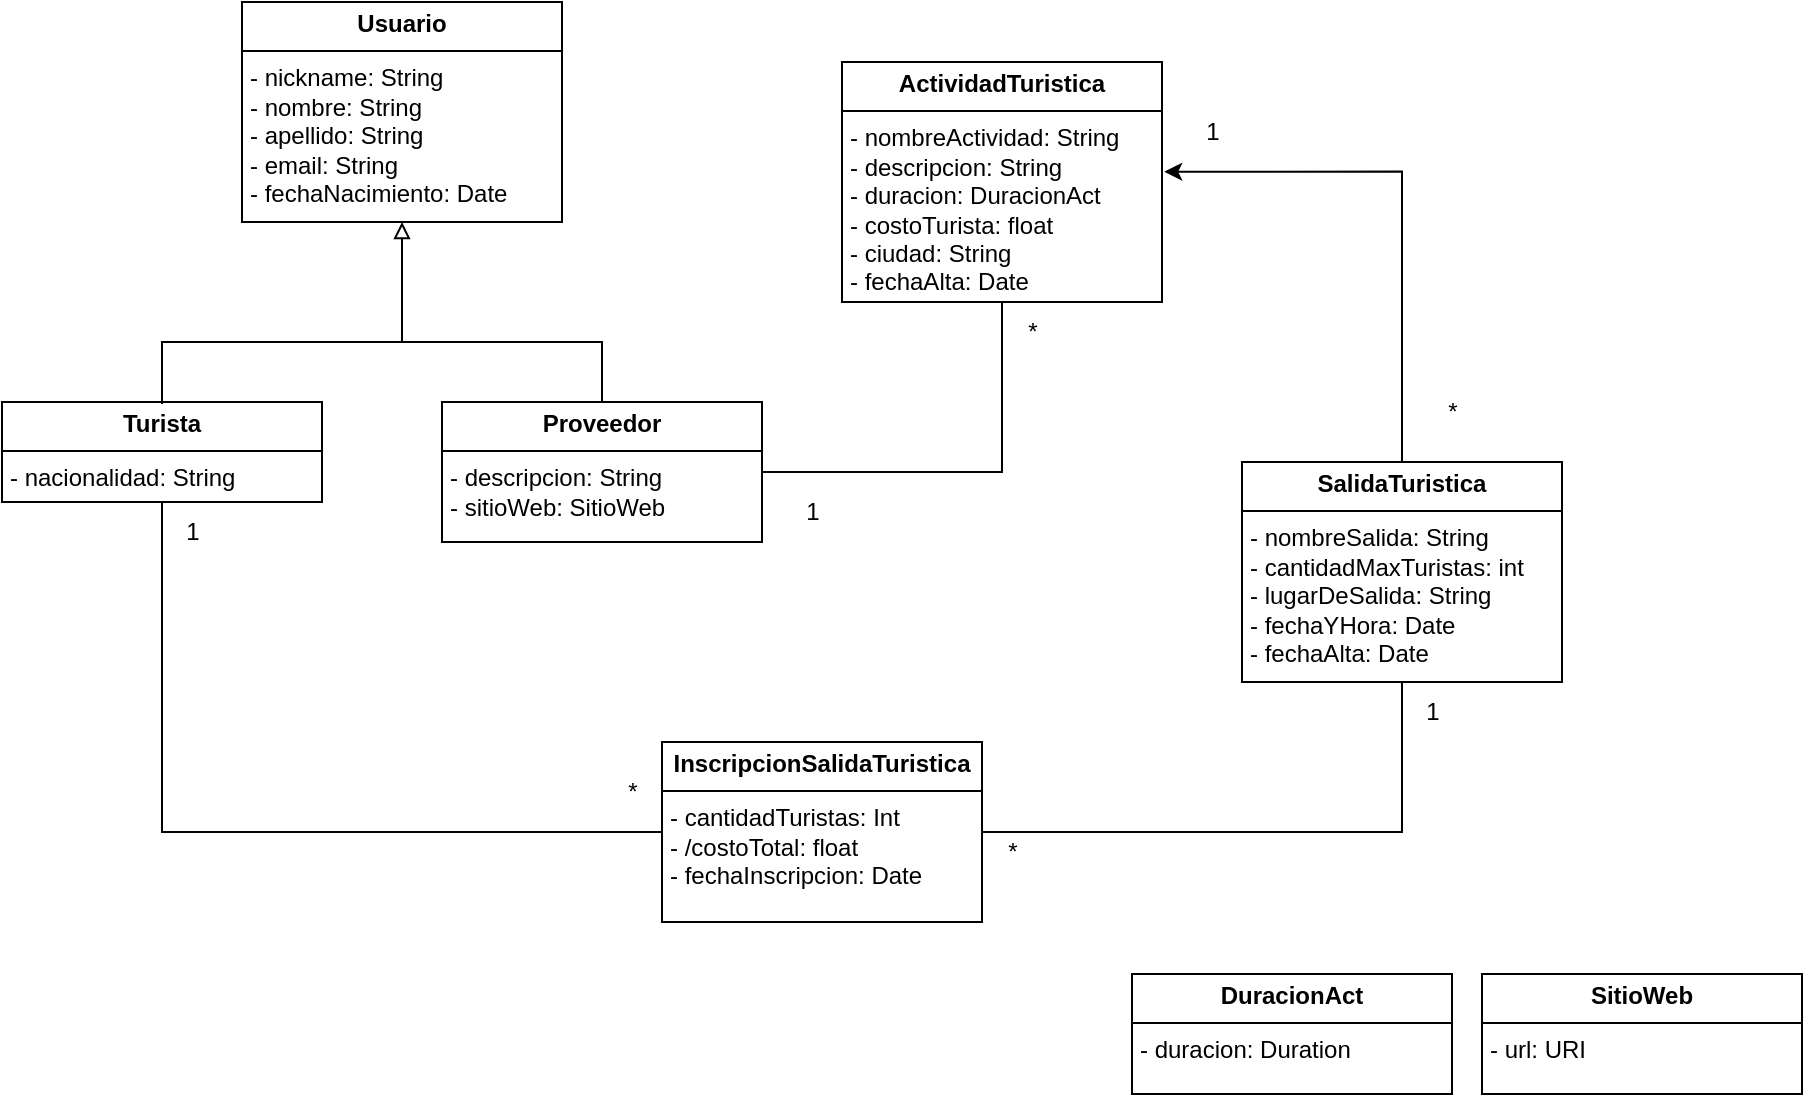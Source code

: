 <mxfile version="28.1.0" pages="10">
  <diagram name="ModeloDominio" id="K_SPVwELb6RBCzlSe16Q">
    <mxGraphModel dx="791" dy="489" grid="1" gridSize="10" guides="1" tooltips="1" connect="1" arrows="1" fold="1" page="1" pageScale="1" pageWidth="1169" pageHeight="827" math="0" shadow="0">
      <root>
        <mxCell id="0" />
        <mxCell id="1" parent="0" />
        <mxCell id="kh0cykDb67qDTLCyd-Wk-1" value="&lt;p style=&quot;margin:0px;margin-top:4px;text-align:center;&quot;&gt;&lt;b&gt;Usuario&lt;/b&gt;&lt;/p&gt;&lt;hr size=&quot;1&quot; style=&quot;border-style:solid;&quot;&gt;&lt;p style=&quot;margin:0px;margin-left:4px;&quot;&gt;- nickname: String&lt;/p&gt;&lt;p style=&quot;margin:0px;margin-left:4px;&quot;&gt;- nombre: String&lt;/p&gt;&lt;p style=&quot;margin:0px;margin-left:4px;&quot;&gt;- apellido: String&lt;/p&gt;&lt;p style=&quot;margin:0px;margin-left:4px;&quot;&gt;- email: String&lt;/p&gt;&lt;p style=&quot;margin:0px;margin-left:4px;&quot;&gt;- fechaNacimiento: Date&lt;/p&gt;" style="verticalAlign=top;align=left;overflow=fill;html=1;whiteSpace=wrap;" parent="1" vertex="1">
          <mxGeometry x="315" y="184" width="160" height="110" as="geometry" />
        </mxCell>
        <mxCell id="kh0cykDb67qDTLCyd-Wk-15" style="edgeStyle=orthogonalEdgeStyle;rounded=0;orthogonalLoop=1;jettySize=auto;html=1;entryX=0;entryY=0.5;entryDx=0;entryDy=0;endArrow=none;startFill=0;" parent="1" source="kh0cykDb67qDTLCyd-Wk-2" target="kh0cykDb67qDTLCyd-Wk-13" edge="1">
          <mxGeometry relative="1" as="geometry">
            <Array as="points">
              <mxPoint x="275" y="599" />
            </Array>
          </mxGeometry>
        </mxCell>
        <mxCell id="kh0cykDb67qDTLCyd-Wk-2" value="&lt;p style=&quot;margin:0px;margin-top:4px;text-align:center;&quot;&gt;&lt;b&gt;Turista&lt;/b&gt;&lt;/p&gt;&lt;hr size=&quot;1&quot; style=&quot;border-style:solid;&quot;&gt;&lt;p style=&quot;margin:0px;margin-left:4px;&quot;&gt;- nacionalidad: String&lt;/p&gt;" style="verticalAlign=top;align=left;overflow=fill;html=1;whiteSpace=wrap;" parent="1" vertex="1">
          <mxGeometry x="195" y="384" width="160" height="50" as="geometry" />
        </mxCell>
        <mxCell id="kh0cykDb67qDTLCyd-Wk-3" value="&lt;p style=&quot;margin:0px;margin-top:4px;text-align:center;&quot;&gt;&lt;b&gt;Proveedor&lt;/b&gt;&lt;/p&gt;&lt;hr size=&quot;1&quot; style=&quot;border-style:solid;&quot;&gt;&lt;p style=&quot;margin:0px;margin-left:4px;&quot;&gt;- descripcion: String&lt;/p&gt;&lt;p style=&quot;margin:0px;margin-left:4px;&quot;&gt;- sitioWeb: SitioWeb&lt;/p&gt;" style="verticalAlign=top;align=left;overflow=fill;html=1;whiteSpace=wrap;" parent="1" vertex="1">
          <mxGeometry x="415" y="384" width="160" height="70" as="geometry" />
        </mxCell>
        <mxCell id="kh0cykDb67qDTLCyd-Wk-4" value="" style="endArrow=none;html=1;rounded=0;entryX=0.5;entryY=0;entryDx=0;entryDy=0;" parent="1" target="kh0cykDb67qDTLCyd-Wk-3" edge="1">
          <mxGeometry width="50" height="50" relative="1" as="geometry">
            <mxPoint x="275" y="385" as="sourcePoint" />
            <mxPoint x="505" y="354" as="targetPoint" />
            <Array as="points">
              <mxPoint x="275" y="354" />
              <mxPoint x="495" y="354" />
            </Array>
          </mxGeometry>
        </mxCell>
        <mxCell id="kh0cykDb67qDTLCyd-Wk-5" value="" style="endArrow=block;html=1;rounded=0;entryX=0.5;entryY=1;entryDx=0;entryDy=0;endFill=0;" parent="1" target="kh0cykDb67qDTLCyd-Wk-1" edge="1">
          <mxGeometry width="50" height="50" relative="1" as="geometry">
            <mxPoint x="395" y="354" as="sourcePoint" />
            <mxPoint x="605" y="334" as="targetPoint" />
          </mxGeometry>
        </mxCell>
        <mxCell id="kh0cykDb67qDTLCyd-Wk-7" style="edgeStyle=orthogonalEdgeStyle;rounded=0;orthogonalLoop=1;jettySize=auto;html=1;entryX=1;entryY=0.5;entryDx=0;entryDy=0;endArrow=none;startFill=0;exitX=0.5;exitY=1;exitDx=0;exitDy=0;" parent="1" source="kh0cykDb67qDTLCyd-Wk-6" target="kh0cykDb67qDTLCyd-Wk-3" edge="1">
          <mxGeometry relative="1" as="geometry">
            <Array as="points">
              <mxPoint x="695" y="419" />
            </Array>
          </mxGeometry>
        </mxCell>
        <mxCell id="kh0cykDb67qDTLCyd-Wk-6" value="&lt;p style=&quot;margin:0px;margin-top:4px;text-align:center;&quot;&gt;&lt;b&gt;ActividadTuristica&lt;/b&gt;&lt;/p&gt;&lt;hr size=&quot;1&quot; style=&quot;border-style:solid;&quot;&gt;&lt;p style=&quot;margin:0px;margin-left:4px;&quot;&gt;- nombreActividad: String&lt;/p&gt;&lt;p style=&quot;margin:0px;margin-left:4px;&quot;&gt;- descripcion: String&lt;/p&gt;&lt;p style=&quot;margin:0px;margin-left:4px;&quot;&gt;- duracion: DuracionAct&lt;/p&gt;&lt;p style=&quot;margin:0px;margin-left:4px;&quot;&gt;- costoTurista: float&lt;/p&gt;&lt;p style=&quot;margin:0px;margin-left:4px;&quot;&gt;- ciudad: String&lt;/p&gt;&lt;p style=&quot;margin:0px;margin-left:4px;&quot;&gt;- fechaAlta: Date&lt;/p&gt;" style="verticalAlign=top;align=left;overflow=fill;html=1;whiteSpace=wrap;" parent="1" vertex="1">
          <mxGeometry x="615" y="214" width="160" height="120" as="geometry" />
        </mxCell>
        <mxCell id="kh0cykDb67qDTLCyd-Wk-9" value="&lt;p style=&quot;margin:0px;margin-top:4px;text-align:center;&quot;&gt;&lt;b&gt;SalidaTuristica&lt;/b&gt;&lt;/p&gt;&lt;hr size=&quot;1&quot; style=&quot;border-style:solid;&quot;&gt;&lt;p style=&quot;margin:0px;margin-left:4px;&quot;&gt;- nombreSalida: String&lt;/p&gt;&lt;p style=&quot;margin:0px;margin-left:4px;&quot;&gt;- cantidadMaxTuristas: int&lt;/p&gt;&lt;p style=&quot;margin:0px;margin-left:4px;&quot;&gt;- lugarDeSalida: String&lt;/p&gt;&lt;p style=&quot;margin:0px;margin-left:4px;&quot;&gt;- fechaYHora: Date&lt;/p&gt;&lt;p style=&quot;margin:0px;margin-left:4px;&quot;&gt;- fechaAlta: Date&lt;/p&gt;" style="verticalAlign=top;align=left;overflow=fill;html=1;whiteSpace=wrap;" parent="1" vertex="1">
          <mxGeometry x="815" y="414" width="160" height="110" as="geometry" />
        </mxCell>
        <mxCell id="kh0cykDb67qDTLCyd-Wk-10" style="edgeStyle=orthogonalEdgeStyle;rounded=0;orthogonalLoop=1;jettySize=auto;html=1;entryX=1.007;entryY=0.457;entryDx=0;entryDy=0;entryPerimeter=0;exitX=0.5;exitY=0;exitDx=0;exitDy=0;" parent="1" source="kh0cykDb67qDTLCyd-Wk-9" target="kh0cykDb67qDTLCyd-Wk-6" edge="1">
          <mxGeometry relative="1" as="geometry">
            <Array as="points">
              <mxPoint x="895" y="269" />
            </Array>
          </mxGeometry>
        </mxCell>
        <mxCell id="kh0cykDb67qDTLCyd-Wk-11" value="1" style="text;html=1;align=center;verticalAlign=middle;resizable=0;points=[];autosize=1;strokeColor=none;fillColor=none;" parent="1" vertex="1">
          <mxGeometry x="785" y="234" width="30" height="30" as="geometry" />
        </mxCell>
        <mxCell id="kh0cykDb67qDTLCyd-Wk-12" value="*" style="text;html=1;align=center;verticalAlign=middle;resizable=0;points=[];autosize=1;strokeColor=none;fillColor=none;" parent="1" vertex="1">
          <mxGeometry x="905" y="374" width="30" height="30" as="geometry" />
        </mxCell>
        <mxCell id="kh0cykDb67qDTLCyd-Wk-14" style="edgeStyle=orthogonalEdgeStyle;rounded=0;orthogonalLoop=1;jettySize=auto;html=1;entryX=0.5;entryY=1;entryDx=0;entryDy=0;endArrow=none;startFill=0;" parent="1" source="kh0cykDb67qDTLCyd-Wk-13" target="kh0cykDb67qDTLCyd-Wk-9" edge="1">
          <mxGeometry relative="1" as="geometry" />
        </mxCell>
        <mxCell id="kh0cykDb67qDTLCyd-Wk-13" value="&lt;p style=&quot;margin:0px;margin-top:4px;text-align:center;&quot;&gt;&lt;b&gt;InscripcionSalidaTuristica&lt;/b&gt;&lt;/p&gt;&lt;hr size=&quot;1&quot; style=&quot;border-style:solid;&quot;&gt;&lt;p style=&quot;margin:0px;margin-left:4px;&quot;&gt;- cantidadTuristas: Int&lt;/p&gt;&lt;p style=&quot;margin:0px;margin-left:4px;&quot;&gt;- /costoTotal: float&lt;/p&gt;&lt;p style=&quot;margin:0px;margin-left:4px;&quot;&gt;- fechaInscripcion: Date&lt;/p&gt;" style="verticalAlign=top;align=left;overflow=fill;html=1;whiteSpace=wrap;" parent="1" vertex="1">
          <mxGeometry x="525" y="554" width="160" height="90" as="geometry" />
        </mxCell>
        <mxCell id="kh0cykDb67qDTLCyd-Wk-16" value="1" style="text;html=1;align=center;verticalAlign=middle;resizable=0;points=[];autosize=1;strokeColor=none;fillColor=none;" parent="1" vertex="1">
          <mxGeometry x="585" y="424" width="30" height="30" as="geometry" />
        </mxCell>
        <mxCell id="kh0cykDb67qDTLCyd-Wk-17" value="*" style="text;html=1;align=center;verticalAlign=middle;resizable=0;points=[];autosize=1;strokeColor=none;fillColor=none;" parent="1" vertex="1">
          <mxGeometry x="695" y="334" width="30" height="30" as="geometry" />
        </mxCell>
        <mxCell id="kh0cykDb67qDTLCyd-Wk-18" value="*" style="text;html=1;align=center;verticalAlign=middle;resizable=0;points=[];autosize=1;strokeColor=none;fillColor=none;" parent="1" vertex="1">
          <mxGeometry x="495" y="564" width="30" height="30" as="geometry" />
        </mxCell>
        <mxCell id="kh0cykDb67qDTLCyd-Wk-19" value="1" style="text;html=1;align=center;verticalAlign=middle;resizable=0;points=[];autosize=1;strokeColor=none;fillColor=none;" parent="1" vertex="1">
          <mxGeometry x="275" y="434" width="30" height="30" as="geometry" />
        </mxCell>
        <mxCell id="kh0cykDb67qDTLCyd-Wk-20" value="*" style="text;html=1;align=center;verticalAlign=middle;resizable=0;points=[];autosize=1;strokeColor=none;fillColor=none;" parent="1" vertex="1">
          <mxGeometry x="685" y="594" width="30" height="30" as="geometry" />
        </mxCell>
        <mxCell id="kh0cykDb67qDTLCyd-Wk-21" value="1" style="text;html=1;align=center;verticalAlign=middle;resizable=0;points=[];autosize=1;strokeColor=none;fillColor=none;" parent="1" vertex="1">
          <mxGeometry x="895" y="524" width="30" height="30" as="geometry" />
        </mxCell>
        <mxCell id="WfGEA9tW92-iIOMEY6XH-1" value="&lt;p style=&quot;margin:0px;margin-top:4px;text-align:center;&quot;&gt;&lt;b&gt;DuracionAct&lt;/b&gt;&lt;/p&gt;&lt;hr size=&quot;1&quot; style=&quot;border-style:solid;&quot;&gt;&lt;p style=&quot;margin:0px;margin-left:4px;&quot;&gt;- duracion: Duration&lt;/p&gt;" style="verticalAlign=top;align=left;overflow=fill;html=1;whiteSpace=wrap;" parent="1" vertex="1">
          <mxGeometry x="760" y="670" width="160" height="60" as="geometry" />
        </mxCell>
        <mxCell id="WfGEA9tW92-iIOMEY6XH-2" value="&lt;p style=&quot;margin:0px;margin-top:4px;text-align:center;&quot;&gt;&lt;b&gt;SitioWeb&lt;/b&gt;&lt;/p&gt;&lt;hr size=&quot;1&quot; style=&quot;border-style:solid;&quot;&gt;&lt;p style=&quot;margin:0px;margin-left:4px;&quot;&gt;- url: URI&lt;/p&gt;" style="verticalAlign=top;align=left;overflow=fill;html=1;whiteSpace=wrap;" parent="1" vertex="1">
          <mxGeometry x="935" y="670" width="160" height="60" as="geometry" />
        </mxCell>
      </root>
    </mxGraphModel>
  </diagram>
  <diagram id="KBmlHss2O4QAnYEtU9hW" name="CU1_AltaUsuario">
    <mxGraphModel dx="1028" dy="636" grid="1" gridSize="10" guides="1" tooltips="1" connect="1" arrows="1" fold="1" page="1" pageScale="1" pageWidth="1169" pageHeight="827" math="0" shadow="0">
      <root>
        <mxCell id="0" />
        <mxCell id="1" parent="0" />
        <mxCell id="uka3-XTswfbS_oYHTySo-1" value="" style="shape=umlLifeline;perimeter=lifelinePerimeter;whiteSpace=wrap;html=1;container=1;dropTarget=0;collapsible=0;recursiveResize=0;outlineConnect=0;portConstraint=eastwest;newEdgeStyle={&quot;curved&quot;:0,&quot;rounded&quot;:0};participant=umlActor;" parent="1" vertex="1">
          <mxGeometry x="118" y="130" width="20" height="570" as="geometry" />
        </mxCell>
        <mxCell id="uka3-XTswfbS_oYHTySo-2" value=":Sistema" style="shape=umlLifeline;perimeter=lifelinePerimeter;whiteSpace=wrap;html=1;container=1;dropTarget=0;collapsible=0;recursiveResize=0;outlineConnect=0;portConstraint=eastwest;newEdgeStyle={&quot;curved&quot;:0,&quot;rounded&quot;:0};" parent="1" vertex="1">
          <mxGeometry x="548" y="130" width="100" height="570" as="geometry" />
        </mxCell>
        <mxCell id="uka3-XTswfbS_oYHTySo-3" value="Administrador del sistema" style="text;html=1;align=center;verticalAlign=middle;resizable=0;points=[];autosize=1;strokeColor=none;fillColor=none;" parent="1" vertex="1">
          <mxGeometry x="48" y="90" width="160" height="30" as="geometry" />
        </mxCell>
        <mxCell id="uka3-XTswfbS_oYHTySo-5" value="Alta de Usuario" style="text;html=1;align=center;verticalAlign=middle;whiteSpace=wrap;rounded=0;fontStyle=1;fontSize=14;" parent="1" vertex="1">
          <mxGeometry x="500" y="30" width="170" height="30" as="geometry" />
        </mxCell>
        <mxCell id="M74jOJpCTKYStAN9ye7n-1" value="&lt;p style=&quot;margin:0px;margin-top:4px;text-align:center;&quot;&gt;&lt;b&gt;DtUsuario&lt;/b&gt;&lt;/p&gt;&lt;hr size=&quot;1&quot; style=&quot;border-style:solid;&quot;&gt;&lt;p style=&quot;margin:0px;margin-left:4px;&quot;&gt;- nickname: String&lt;/p&gt;&lt;p style=&quot;margin:0px;margin-left:4px;&quot;&gt;- nombre: String&lt;/p&gt;&lt;p style=&quot;margin:0px;margin-left:4px;&quot;&gt;- apellido: String&lt;/p&gt;&lt;p style=&quot;margin:0px;margin-left:4px;&quot;&gt;- email: String&lt;/p&gt;&lt;p style=&quot;margin:0px;margin-left:4px;&quot;&gt;- fechaNacimiento: Date&lt;/p&gt;&lt;p style=&quot;margin:0px;margin-left:4px;&quot;&gt;- tipoUsuario: TipoUsuario&lt;/p&gt;" style="verticalAlign=top;align=left;overflow=fill;html=1;whiteSpace=wrap;" parent="1" vertex="1">
          <mxGeometry x="880" y="530" width="160" height="120" as="geometry" />
        </mxCell>
        <mxCell id="M74jOJpCTKYStAN9ye7n-2" value="&lt;p style=&quot;margin:0px;margin-top:4px;text-align:center;&quot;&gt;&lt;b&gt;DtTurista&lt;/b&gt;&lt;/p&gt;&lt;hr size=&quot;1&quot; style=&quot;border-style:solid;&quot;&gt;&lt;p style=&quot;margin:0px;margin-left:4px;&quot;&gt;- nacionalidad: String&lt;/p&gt;" style="verticalAlign=top;align=left;overflow=fill;html=1;whiteSpace=wrap;" parent="1" vertex="1">
          <mxGeometry x="760" y="730" width="160" height="50" as="geometry" />
        </mxCell>
        <mxCell id="M74jOJpCTKYStAN9ye7n-3" value="&lt;p style=&quot;margin:0px;margin-top:4px;text-align:center;&quot;&gt;&lt;b&gt;DtProveedor&lt;/b&gt;&lt;/p&gt;&lt;hr size=&quot;1&quot; style=&quot;border-style:solid;&quot;&gt;&lt;p style=&quot;margin:0px;margin-left:4px;&quot;&gt;- descripcion: String&lt;/p&gt;&lt;p style=&quot;margin:0px;margin-left:4px;&quot;&gt;- sitioWeb: SitioWeb&lt;/p&gt;" style="verticalAlign=top;align=left;overflow=fill;html=1;whiteSpace=wrap;" parent="1" vertex="1">
          <mxGeometry x="980" y="730" width="160" height="70" as="geometry" />
        </mxCell>
        <mxCell id="M74jOJpCTKYStAN9ye7n-4" value="" style="endArrow=none;html=1;rounded=0;entryX=0.5;entryY=0;entryDx=0;entryDy=0;" parent="1" target="M74jOJpCTKYStAN9ye7n-3" edge="1">
          <mxGeometry width="50" height="50" relative="1" as="geometry">
            <mxPoint x="840" y="731" as="sourcePoint" />
            <mxPoint x="1070" y="700" as="targetPoint" />
            <Array as="points">
              <mxPoint x="840" y="700" />
              <mxPoint x="1060" y="700" />
            </Array>
          </mxGeometry>
        </mxCell>
        <mxCell id="M74jOJpCTKYStAN9ye7n-5" value="" style="endArrow=block;html=1;rounded=0;entryX=0.5;entryY=1;entryDx=0;entryDy=0;endFill=0;" parent="1" target="M74jOJpCTKYStAN9ye7n-1" edge="1">
          <mxGeometry width="50" height="50" relative="1" as="geometry">
            <mxPoint x="960" y="700" as="sourcePoint" />
            <mxPoint x="1170" y="680" as="targetPoint" />
          </mxGeometry>
        </mxCell>
        <mxCell id="jjeJGJw5jNAxcA_RsSxx-1" value="" style="endArrow=classic;html=1;rounded=0;" parent="1" edge="1">
          <mxGeometry width="50" height="50" relative="1" as="geometry">
            <mxPoint x="127.591" y="221" as="sourcePoint" />
            <mxPoint x="597.5" y="221" as="targetPoint" />
          </mxGeometry>
        </mxCell>
        <mxCell id="jjeJGJw5jNAxcA_RsSxx-2" value="usuarioExistente = ingresoDatos(usuario:DtUsuario) : boolean" style="text;html=1;align=center;verticalAlign=middle;resizable=0;points=[];autosize=1;strokeColor=none;fillColor=none;" parent="1" vertex="1">
          <mxGeometry x="188" y="191" width="350" height="30" as="geometry" />
        </mxCell>
        <mxCell id="jjeJGJw5jNAxcA_RsSxx-3" value="loop" style="shape=umlFrame;whiteSpace=wrap;html=1;pointerEvents=0;" parent="1" vertex="1">
          <mxGeometry x="58" y="242" width="590" height="250" as="geometry" />
        </mxCell>
        <mxCell id="jjeJGJw5jNAxcA_RsSxx-4" value="[usuarioExistente == true || no cancela]" style="text;html=1;align=center;verticalAlign=middle;resizable=0;points=[];autosize=1;strokeColor=none;fillColor=none;" parent="1" vertex="1">
          <mxGeometry x="153" y="242" width="230" height="30" as="geometry" />
        </mxCell>
        <mxCell id="jjeJGJw5jNAxcA_RsSxx-5" value="alt" style="shape=umlFrame;whiteSpace=wrap;html=1;pointerEvents=0;" parent="1" vertex="1">
          <mxGeometry x="88" y="292" width="530" height="170" as="geometry" />
        </mxCell>
        <mxCell id="jjeJGJw5jNAxcA_RsSxx-7" value="" style="endArrow=classic;html=1;rounded=0;" parent="1" edge="1">
          <mxGeometry width="50" height="50" relative="1" as="geometry">
            <mxPoint x="128" y="359" as="sourcePoint" />
            <mxPoint x="597.909" y="359" as="targetPoint" />
          </mxGeometry>
        </mxCell>
        <mxCell id="jjeJGJw5jNAxcA_RsSxx-8" value="usuarioExistente = ingresoDatosUsuario(usuario:DtUsuario) : boolean" style="text;html=1;align=center;verticalAlign=middle;resizable=0;points=[];autosize=1;strokeColor=none;fillColor=none;" parent="1" vertex="1">
          <mxGeometry x="168.409" y="329" width="390" height="30" as="geometry" />
        </mxCell>
        <mxCell id="jjeJGJw5jNAxcA_RsSxx-9" value="" style="endArrow=none;html=1;rounded=0;exitX=0.001;exitY=0.53;exitDx=0;exitDy=0;exitPerimeter=0;entryX=0.997;entryY=0.521;entryDx=0;entryDy=0;entryPerimeter=0;" parent="1" source="jjeJGJw5jNAxcA_RsSxx-5" target="jjeJGJw5jNAxcA_RsSxx-5" edge="1">
          <mxGeometry width="50" height="50" relative="1" as="geometry">
            <mxPoint x="518" y="362" as="sourcePoint" />
            <mxPoint x="568" y="312" as="targetPoint" />
          </mxGeometry>
        </mxCell>
        <mxCell id="jjeJGJw5jNAxcA_RsSxx-10" value="" style="endArrow=classic;html=1;rounded=0;" parent="1" edge="1">
          <mxGeometry width="50" height="50" relative="1" as="geometry">
            <mxPoint x="128" y="432" as="sourcePoint" />
            <mxPoint x="597.909" y="432" as="targetPoint" />
          </mxGeometry>
        </mxCell>
        <mxCell id="jjeJGJw5jNAxcA_RsSxx-11" value="cancelarAlta()" style="text;html=1;align=center;verticalAlign=middle;resizable=0;points=[];autosize=1;strokeColor=none;fillColor=none;" parent="1" vertex="1">
          <mxGeometry x="302.999" y="402" width="100" height="30" as="geometry" />
        </mxCell>
        <mxCell id="jjeJGJw5jNAxcA_RsSxx-12" value="opt" style="shape=umlFrame;whiteSpace=wrap;html=1;pointerEvents=0;" parent="1" vertex="1">
          <mxGeometry x="58" y="522" width="590" height="100" as="geometry" />
        </mxCell>
        <mxCell id="jjeJGJw5jNAxcA_RsSxx-13" value="" style="endArrow=classic;html=1;rounded=0;" parent="1" edge="1">
          <mxGeometry width="50" height="50" relative="1" as="geometry">
            <mxPoint x="128.45" y="592" as="sourcePoint" />
            <mxPoint x="598.359" y="592" as="targetPoint" />
          </mxGeometry>
        </mxCell>
        <mxCell id="jjeJGJw5jNAxcA_RsSxx-14" value="confirmaAltaUsuario()" style="text;html=1;align=center;verticalAlign=middle;resizable=0;points=[];autosize=1;strokeColor=none;fillColor=none;" parent="1" vertex="1">
          <mxGeometry x="282.999" y="562" width="140" height="30" as="geometry" />
        </mxCell>
        <mxCell id="jjeJGJw5jNAxcA_RsSxx-15" value="[usuarioExistente == false]" style="text;html=1;align=center;verticalAlign=middle;resizable=0;points=[];autosize=1;strokeColor=none;fillColor=none;" parent="1" vertex="1">
          <mxGeometry x="128" y="522" width="160" height="30" as="geometry" />
        </mxCell>
        <mxCell id="GfjQnZ38pagIXZtc1Bk2-1" value="[Reingresa los datos del usuario]" style="text;html=1;align=center;verticalAlign=middle;resizable=0;points=[];autosize=1;strokeColor=none;fillColor=none;" parent="1" vertex="1">
          <mxGeometry x="150" y="292" width="200" height="30" as="geometry" />
        </mxCell>
        <mxCell id="GfjQnZ38pagIXZtc1Bk2-2" value="[else]" style="text;html=1;align=center;verticalAlign=middle;resizable=0;points=[];autosize=1;strokeColor=none;fillColor=none;" parent="1" vertex="1">
          <mxGeometry x="128" y="384" width="50" height="30" as="geometry" />
        </mxCell>
      </root>
    </mxGraphModel>
  </diagram>
  <diagram id="Tysvvw1a4r16jUoEJycR" name="CU2_ConsultaUsuario">
    <mxGraphModel dx="791" dy="489" grid="1" gridSize="10" guides="1" tooltips="1" connect="1" arrows="1" fold="1" page="1" pageScale="1" pageWidth="1169" pageHeight="827" math="0" shadow="0">
      <root>
        <mxCell id="0" />
        <mxCell id="1" parent="0" />
        <mxCell id="-Uc_SmkXlzofR8a1a5cJ-1" value="" style="shape=umlLifeline;perimeter=lifelinePerimeter;whiteSpace=wrap;html=1;container=1;dropTarget=0;collapsible=0;recursiveResize=0;outlineConnect=0;portConstraint=eastwest;newEdgeStyle={&quot;curved&quot;:0,&quot;rounded&quot;:0};participant=umlActor;" parent="1" vertex="1">
          <mxGeometry x="109" y="129" width="20" height="570" as="geometry" />
        </mxCell>
        <mxCell id="-Uc_SmkXlzofR8a1a5cJ-2" value=":Sistema" style="shape=umlLifeline;perimeter=lifelinePerimeter;whiteSpace=wrap;html=1;container=1;dropTarget=0;collapsible=0;recursiveResize=0;outlineConnect=0;portConstraint=eastwest;newEdgeStyle={&quot;curved&quot;:0,&quot;rounded&quot;:0};" parent="1" vertex="1">
          <mxGeometry x="539" y="129" width="100" height="570" as="geometry" />
        </mxCell>
        <mxCell id="-Uc_SmkXlzofR8a1a5cJ-3" value="Administrador del sistema" style="text;html=1;align=center;verticalAlign=middle;resizable=0;points=[];autosize=1;strokeColor=none;fillColor=none;" parent="1" vertex="1">
          <mxGeometry x="39" y="89" width="160" height="30" as="geometry" />
        </mxCell>
        <mxCell id="-Uc_SmkXlzofR8a1a5cJ-4" value="Consulta de Usuario" style="text;html=1;align=center;verticalAlign=middle;whiteSpace=wrap;rounded=0;fontStyle=1;fontSize=14;" parent="1" vertex="1">
          <mxGeometry x="491" y="29" width="170" height="30" as="geometry" />
        </mxCell>
        <mxCell id="-Uc_SmkXlzofR8a1a5cJ-5" value="&lt;p style=&quot;margin:0px;margin-top:4px;text-align:center;&quot;&gt;&lt;b&gt;DtPerfilUsuario&lt;/b&gt;&lt;/p&gt;&lt;hr size=&quot;1&quot; style=&quot;border-style:solid;&quot;&gt;&lt;p style=&quot;margin:0px;margin-left:4px;&quot;&gt;- usuario: DtUsuario&lt;/p&gt;" style="verticalAlign=top;align=left;overflow=fill;html=1;whiteSpace=wrap;" parent="1" vertex="1">
          <mxGeometry x="1020" y="49" width="160" height="51" as="geometry" />
        </mxCell>
        <mxCell id="-Uc_SmkXlzofR8a1a5cJ-6" value="&lt;p style=&quot;margin:0px;margin-top:4px;text-align:center;&quot;&gt;&lt;b&gt;DtPerfilTurista&lt;/b&gt;&lt;/p&gt;&lt;hr size=&quot;1&quot; style=&quot;border-style:solid;&quot;&gt;&lt;p style=&quot;margin:0px;margin-left:4px;&quot;&gt;- salidas: Set(DtInscripcionSalidaTuristica)&lt;/p&gt;" style="verticalAlign=top;align=left;overflow=fill;html=1;whiteSpace=wrap;" parent="1" vertex="1">
          <mxGeometry x="810" y="168" width="230" height="50" as="geometry" />
        </mxCell>
        <mxCell id="-Uc_SmkXlzofR8a1a5cJ-7" value="&lt;p style=&quot;margin:0px;margin-top:4px;text-align:center;&quot;&gt;&lt;b&gt;DtPerfilProveedor&lt;/b&gt;&lt;/p&gt;&lt;hr size=&quot;1&quot; style=&quot;border-style:solid;&quot;&gt;&lt;p style=&quot;margin:0px;margin-left:4px;&quot;&gt;- actividades: Set(DtActividadConSalida)&lt;/p&gt;" style="verticalAlign=top;align=left;overflow=fill;html=1;whiteSpace=wrap;" parent="1" vertex="1">
          <mxGeometry x="1080" y="168" width="225" height="50" as="geometry" />
        </mxCell>
        <mxCell id="-Uc_SmkXlzofR8a1a5cJ-8" value="" style="endArrow=none;html=1;rounded=0;entryX=0.534;entryY=0.024;entryDx=0;entryDy=0;entryPerimeter=0;" parent="1" target="-Uc_SmkXlzofR8a1a5cJ-7" edge="1">
          <mxGeometry width="50" height="50" relative="1" as="geometry">
            <mxPoint x="980" y="169" as="sourcePoint" />
            <mxPoint x="1210" y="138" as="targetPoint" />
            <Array as="points">
              <mxPoint x="980" y="138" />
              <mxPoint x="1200" y="138" />
            </Array>
          </mxGeometry>
        </mxCell>
        <mxCell id="-Uc_SmkXlzofR8a1a5cJ-9" value="" style="endArrow=block;html=1;rounded=0;entryX=0.5;entryY=1;entryDx=0;entryDy=0;endFill=0;" parent="1" target="-Uc_SmkXlzofR8a1a5cJ-5" edge="1">
          <mxGeometry width="50" height="50" relative="1" as="geometry">
            <mxPoint x="1100" y="138" as="sourcePoint" />
            <mxPoint x="1310" y="118" as="targetPoint" />
          </mxGeometry>
        </mxCell>
        <mxCell id="-Uc_SmkXlzofR8a1a5cJ-10" value="" style="endArrow=classic;html=1;rounded=0;" parent="1" edge="1">
          <mxGeometry width="50" height="50" relative="1" as="geometry">
            <mxPoint x="118.591" y="220" as="sourcePoint" />
            <mxPoint x="588.5" y="220" as="targetPoint" />
          </mxGeometry>
        </mxCell>
        <mxCell id="-Uc_SmkXlzofR8a1a5cJ-11" value="listarUsuarios() : Set(String)" style="text;html=1;align=center;verticalAlign=middle;resizable=0;points=[];autosize=1;strokeColor=none;fillColor=none;" parent="1" vertex="1">
          <mxGeometry x="269.41" y="190" width="170" height="30" as="geometry" />
        </mxCell>
        <mxCell id="-Uc_SmkXlzofR8a1a5cJ-15" value="" style="endArrow=classic;html=1;rounded=0;" parent="1" edge="1">
          <mxGeometry width="50" height="50" relative="1" as="geometry">
            <mxPoint x="119" y="270" as="sourcePoint" />
            <mxPoint x="588.909" y="270" as="targetPoint" />
          </mxGeometry>
        </mxCell>
        <mxCell id="-Uc_SmkXlzofR8a1a5cJ-16" value="seleccionarUsuario(usuario:String) : DtPerfilUsuario" style="text;html=1;align=center;verticalAlign=middle;resizable=0;points=[];autosize=1;strokeColor=none;fillColor=none;" parent="1" vertex="1">
          <mxGeometry x="204.409" y="240" width="300" height="30" as="geometry" />
        </mxCell>
        <mxCell id="0kEUNI5AAPaFcyRT1xMH-1" value="&lt;p style=&quot;margin:0px;margin-top:4px;text-align:center;&quot;&gt;&lt;b&gt;DtInscripcionSalidaTuristica&lt;/b&gt;&lt;/p&gt;&lt;hr size=&quot;1&quot; style=&quot;border-style:solid;&quot;&gt;&lt;p style=&quot;margin: 0px 0px 0px 4px;&quot;&gt;- cantidadTuristas: Int&lt;/p&gt;&lt;p style=&quot;margin: 0px 0px 0px 4px;&quot;&gt;- costoTotal: float&lt;/p&gt;&lt;p style=&quot;margin: 0px 0px 0px 4px;&quot;&gt;- fechaInscripcion: Date&lt;/p&gt;&lt;p style=&quot;margin: 0px 0px 0px 4px;&quot;&gt;- salida : DtSalidaTuristica&lt;/p&gt;" style="verticalAlign=top;align=left;overflow=fill;html=1;whiteSpace=wrap;" parent="1" vertex="1">
          <mxGeometry x="830" y="248" width="180" height="100" as="geometry" />
        </mxCell>
        <mxCell id="8aajlEuJ1WLUbk8BjAIU-1" value="&lt;p style=&quot;margin:0px;margin-top:4px;text-align:center;&quot;&gt;&lt;b&gt;DtActividadConSalida&lt;/b&gt;&lt;/p&gt;&lt;hr size=&quot;1&quot; style=&quot;border-style:solid;&quot;&gt;&lt;p style=&quot;margin:0px;margin-left:4px;&quot;&gt;- nombreActividad: String&lt;/p&gt;&lt;p style=&quot;margin:0px;margin-left:4px;&quot;&gt;- descripcion: String&lt;/p&gt;&lt;p style=&quot;margin:0px;margin-left:4px;&quot;&gt;- duracion: DuracionAct&lt;/p&gt;&lt;p style=&quot;margin:0px;margin-left:4px;&quot;&gt;- costoTurista: float&lt;/p&gt;&lt;p style=&quot;margin:0px;margin-left:4px;&quot;&gt;- ciudad: String&lt;/p&gt;&lt;p style=&quot;margin:0px;margin-left:4px;&quot;&gt;- fechaAlta: Date&lt;/p&gt;&lt;p style=&quot;margin:0px;margin-left:4px;&quot;&gt;- salidas: Set(DtSalidaTuristica)&lt;/p&gt;" style="verticalAlign=top;align=left;overflow=fill;html=1;whiteSpace=wrap;" parent="1" vertex="1">
          <mxGeometry x="1040" y="248" width="180" height="140" as="geometry" />
        </mxCell>
        <mxCell id="8aajlEuJ1WLUbk8BjAIU-4" value="- El caso de uso comienza cuando el administrador desea consultar el perfil de un usuario. Para ello el sistema muestra la lista de todos los usuarios y el administrador elige uno. &#xa;&#xa;- Luego, el sistema muestra todos los datos básicos del usuario. &#xa;&#xa;a. Si es proveedor/a se muestra también la información básica de las actividades turísticas que ofrece y salidas asociadas. &#xa;&#xa;b. Si es turista se muestra también la información de las salidas a las que se inscribió. &#xa;&#xa;- Si el administrador selecciona una actividad turística o una salida, se muestra la información detallada, tal como se indica en los casos de uso Consulta de Actividad Turística y Consulta  de Salida Turística, respectivamente" style="text;whiteSpace=wrap;" parent="1" vertex="1">
          <mxGeometry x="1305" y="280" width="500" height="210" as="geometry" />
        </mxCell>
        <mxCell id="UokzrB0ocyzsCOJhEDcM-1" value="opt" style="shape=umlFrame;whiteSpace=wrap;html=1;pointerEvents=0;" parent="1" vertex="1">
          <mxGeometry x="59" y="307" width="590" height="250" as="geometry" />
        </mxCell>
        <mxCell id="UokzrB0ocyzsCOJhEDcM-2" value="[Si selecciona una actividad o salida turistica]" style="text;html=1;align=center;verticalAlign=middle;resizable=0;points=[];autosize=1;strokeColor=none;fillColor=none;" parent="1" vertex="1">
          <mxGeometry x="130" y="307" width="260" height="30" as="geometry" />
        </mxCell>
        <mxCell id="UokzrB0ocyzsCOJhEDcM-3" value="alt" style="shape=umlFrame;whiteSpace=wrap;html=1;pointerEvents=0;" parent="1" vertex="1">
          <mxGeometry x="90" y="350" width="530" height="170" as="geometry" />
        </mxCell>
        <mxCell id="UokzrB0ocyzsCOJhEDcM-4" value="" style="endArrow=classic;html=1;rounded=0;" parent="1" edge="1">
          <mxGeometry width="50" height="50" relative="1" as="geometry">
            <mxPoint x="119" y="422" as="sourcePoint" />
            <mxPoint x="588.909" y="422" as="targetPoint" />
          </mxGeometry>
        </mxCell>
        <mxCell id="UokzrB0ocyzsCOJhEDcM-5" value="consultarActividadTuristica(nombreActividad: String) : DtActividadTuristica" style="text;html=1;align=center;verticalAlign=middle;resizable=0;points=[];autosize=1;strokeColor=none;fillColor=none;" parent="1" vertex="1">
          <mxGeometry x="143.999" y="392" width="420" height="30" as="geometry" />
        </mxCell>
        <mxCell id="UokzrB0ocyzsCOJhEDcM-6" value="" style="endArrow=none;html=1;rounded=0;exitX=0.001;exitY=0.53;exitDx=0;exitDy=0;exitPerimeter=0;entryX=0.997;entryY=0.521;entryDx=0;entryDy=0;entryPerimeter=0;" parent="1" source="UokzrB0ocyzsCOJhEDcM-3" target="UokzrB0ocyzsCOJhEDcM-3" edge="1">
          <mxGeometry width="50" height="50" relative="1" as="geometry">
            <mxPoint x="509" y="420" as="sourcePoint" />
            <mxPoint x="559" y="370" as="targetPoint" />
          </mxGeometry>
        </mxCell>
        <mxCell id="UokzrB0ocyzsCOJhEDcM-7" value="" style="endArrow=classic;html=1;rounded=0;" parent="1" edge="1">
          <mxGeometry width="50" height="50" relative="1" as="geometry">
            <mxPoint x="119" y="490" as="sourcePoint" />
            <mxPoint x="588.909" y="490" as="targetPoint" />
          </mxGeometry>
        </mxCell>
        <mxCell id="UokzrB0ocyzsCOJhEDcM-8" value="consultarSalidaTuristica(nombreSalida: String) :&amp;nbsp;DtSalidaTuristica" style="text;html=1;align=center;verticalAlign=middle;resizable=0;points=[];autosize=1;strokeColor=none;fillColor=none;" parent="1" vertex="1">
          <mxGeometry x="169.409" y="460" width="370" height="30" as="geometry" />
        </mxCell>
        <mxCell id="T4FLjLu4iD3kaVJZodxV-1" value="[Selecciona actividad]" style="text;html=1;align=center;verticalAlign=middle;resizable=0;points=[];autosize=1;strokeColor=none;fillColor=none;" parent="1" vertex="1">
          <mxGeometry x="151" y="350" width="140" height="30" as="geometry" />
        </mxCell>
        <mxCell id="T4FLjLu4iD3kaVJZodxV-2" value="[else]" style="text;html=1;align=center;verticalAlign=middle;resizable=0;points=[];autosize=1;strokeColor=none;fillColor=none;" parent="1" vertex="1">
          <mxGeometry x="120" y="440" width="50" height="30" as="geometry" />
        </mxCell>
        <mxCell id="JbRooont3cJ5fHFIvOsT-1" value="&lt;p style=&quot;margin:0px;margin-top:4px;text-align:center;&quot;&gt;&lt;b&gt;DtSalidaTuristica&lt;/b&gt;&lt;/p&gt;&lt;hr size=&quot;1&quot; style=&quot;border-style:solid;&quot;&gt;&lt;p style=&quot;margin:0px;margin-left:4px;&quot;&gt;- nombreSalida: String&lt;/p&gt;&lt;p style=&quot;margin:0px;margin-left:4px;&quot;&gt;- cantidadMaxTuristas: int&lt;/p&gt;&lt;p style=&quot;margin:0px;margin-left:4px;&quot;&gt;- lugarDeSalida: String&lt;/p&gt;&lt;p style=&quot;margin:0px;margin-left:4px;&quot;&gt;- fechaYHora: Date&lt;/p&gt;&lt;p style=&quot;margin:0px;margin-left:4px;&quot;&gt;- fechaAlta: Date&lt;/p&gt;" style="verticalAlign=top;align=left;overflow=fill;html=1;whiteSpace=wrap;" parent="1" vertex="1">
          <mxGeometry x="790" y="462" width="160" height="110" as="geometry" />
        </mxCell>
        <mxCell id="Wi9dna-AEgH24v-YSQMl-1" value="&lt;p style=&quot;margin:0px;margin-top:4px;text-align:center;&quot;&gt;&lt;b&gt;DtActividadTuristica&lt;/b&gt;&lt;/p&gt;&lt;hr size=&quot;1&quot; style=&quot;border-style:solid;&quot;&gt;&lt;p style=&quot;margin:0px;margin-left:4px;&quot;&gt;- nombreActividad: String&lt;/p&gt;&lt;p style=&quot;margin:0px;margin-left:4px;&quot;&gt;- descripcion: String&lt;/p&gt;&lt;p style=&quot;margin:0px;margin-left:4px;&quot;&gt;- duracion: DuracionAct&lt;/p&gt;&lt;p style=&quot;margin:0px;margin-left:4px;&quot;&gt;- costoTurista: float&lt;/p&gt;&lt;p style=&quot;margin:0px;margin-left:4px;&quot;&gt;- ciudad: String&lt;/p&gt;&lt;p style=&quot;margin:0px;margin-left:4px;&quot;&gt;- fechaAlta: Date&lt;/p&gt;" style="verticalAlign=top;align=left;overflow=fill;html=1;whiteSpace=wrap;" vertex="1" parent="1">
          <mxGeometry x="970" y="460" width="180" height="125" as="geometry" />
        </mxCell>
      </root>
    </mxGraphModel>
  </diagram>
  <diagram id="forGHcRgsenPEUHn8clc" name="CU4_AltaDeActividadTuristica">
    <mxGraphModel dx="1281" dy="574" grid="1" gridSize="10" guides="1" tooltips="1" connect="1" arrows="1" fold="1" page="1" pageScale="1" pageWidth="827" pageHeight="1169" math="0" shadow="0">
      <root>
        <mxCell id="0" />
        <mxCell id="1" parent="0" />
        <mxCell id="qqtoGIaQXKvuEJhqQhXc-1" value="" style="shape=umlLifeline;perimeter=lifelinePerimeter;whiteSpace=wrap;html=1;container=1;dropTarget=0;collapsible=0;recursiveResize=0;outlineConnect=0;portConstraint=eastwest;newEdgeStyle={&quot;curved&quot;:0,&quot;rounded&quot;:0};participant=umlActor;" vertex="1" parent="1">
          <mxGeometry x="150" y="135" width="20" height="580" as="geometry" />
        </mxCell>
        <mxCell id="qqtoGIaQXKvuEJhqQhXc-2" value="Administrador del sistema" style="text;html=1;align=center;verticalAlign=middle;resizable=0;points=[];autosize=1;strokeColor=none;fillColor=none;" vertex="1" parent="1">
          <mxGeometry x="90" y="95" width="160" height="30" as="geometry" />
        </mxCell>
        <mxCell id="qqtoGIaQXKvuEJhqQhXc-3" value="" style="endArrow=classic;html=1;rounded=0;" edge="1" parent="1" source="qqtoGIaQXKvuEJhqQhXc-1" target="qqtoGIaQXKvuEJhqQhXc-4">
          <mxGeometry width="50" height="50" relative="1" as="geometry">
            <mxPoint x="190.001" y="265" as="sourcePoint" />
            <mxPoint x="650" y="265" as="targetPoint" />
            <Array as="points">
              <mxPoint x="480" y="265" />
              <mxPoint x="620" y="265" />
            </Array>
          </mxGeometry>
        </mxCell>
        <mxCell id="qqtoGIaQXKvuEJhqQhXc-4" value=":Sistema" style="shape=umlLifeline;perimeter=lifelinePerimeter;whiteSpace=wrap;html=1;container=1;dropTarget=0;collapsible=0;recursiveResize=0;outlineConnect=0;portConstraint=eastwest;newEdgeStyle={&quot;curved&quot;:0,&quot;rounded&quot;:0};" vertex="1" parent="1">
          <mxGeometry x="670" y="134" width="100" height="570" as="geometry" />
        </mxCell>
        <mxCell id="qqtoGIaQXKvuEJhqQhXc-5" value="listarProveedores(): set(DtProveedor)" style="text;html=1;align=center;verticalAlign=middle;resizable=0;points=[];autosize=1;strokeColor=none;fillColor=none;" vertex="1" parent="1">
          <mxGeometry x="305" y="185" width="220" height="30" as="geometry" />
        </mxCell>
        <mxCell id="qqtoGIaQXKvuEJhqQhXc-6" value="" style="endArrow=classic;html=1;rounded=0;" edge="1" parent="1" source="qqtoGIaQXKvuEJhqQhXc-1" target="qqtoGIaQXKvuEJhqQhXc-4">
          <mxGeometry width="50" height="50" relative="1" as="geometry">
            <mxPoint x="187.591" y="225" as="sourcePoint" />
            <mxPoint x="660" y="225" as="targetPoint" />
            <Array as="points">
              <mxPoint x="460" y="215" />
            </Array>
          </mxGeometry>
        </mxCell>
        <mxCell id="qqtoGIaQXKvuEJhqQhXc-7" value="loop" style="shape=umlFrame;whiteSpace=wrap;html=1;pointerEvents=0;" vertex="1" parent="1">
          <mxGeometry x="100" y="295" width="690" height="250" as="geometry" />
        </mxCell>
        <mxCell id="qqtoGIaQXKvuEJhqQhXc-8" value="alt" style="shape=umlFrame;whiteSpace=wrap;html=1;pointerEvents=0;" vertex="1" parent="1">
          <mxGeometry x="130" y="335" width="620" height="180" as="geometry" />
        </mxCell>
        <mxCell id="qqtoGIaQXKvuEJhqQhXc-9" value="" style="endArrow=none;html=1;rounded=0;exitX=0.001;exitY=0.53;exitDx=0;exitDy=0;exitPerimeter=0;entryX=0.997;entryY=0.521;entryDx=0;entryDy=0;entryPerimeter=0;" edge="1" parent="1" source="qqtoGIaQXKvuEJhqQhXc-8" target="qqtoGIaQXKvuEJhqQhXc-8">
          <mxGeometry width="50" height="50" relative="1" as="geometry">
            <mxPoint x="580" y="415" as="sourcePoint" />
            <mxPoint x="630" y="365" as="targetPoint" />
          </mxGeometry>
        </mxCell>
        <mxCell id="qqtoGIaQXKvuEJhqQhXc-10" value="opt" style="shape=umlFrame;whiteSpace=wrap;html=1;pointerEvents=0;" vertex="1" parent="1">
          <mxGeometry x="100" y="575" width="690" height="100" as="geometry" />
        </mxCell>
        <mxCell id="qqtoGIaQXKvuEJhqQhXc-11" value="confirmaAltaActividad()" style="text;html=1;align=center;verticalAlign=middle;resizable=0;points=[];autosize=1;strokeColor=none;fillColor=none;" vertex="1" parent="1">
          <mxGeometry x="364.999" y="615" width="150" height="30" as="geometry" />
        </mxCell>
        <mxCell id="qqtoGIaQXKvuEJhqQhXc-12" value="actividadExtistente= ingresoDatosActividad(actividad:DtActividad, proveedor:DtProveedor) : boolean" style="text;html=1;align=center;verticalAlign=middle;resizable=0;points=[];autosize=1;strokeColor=none;fillColor=none;" vertex="1" parent="1">
          <mxGeometry x="160" y="225" width="560" height="30" as="geometry" />
        </mxCell>
        <mxCell id="qqtoGIaQXKvuEJhqQhXc-13" value="[actividadExistente == true &amp;amp;&amp;amp; cancelaCU == false]" style="text;html=1;align=center;verticalAlign=middle;resizable=0;points=[];autosize=1;strokeColor=none;fillColor=none;" vertex="1" parent="1">
          <mxGeometry x="188" y="295" width="300" height="30" as="geometry" />
        </mxCell>
        <mxCell id="qqtoGIaQXKvuEJhqQhXc-14" value="cancelaCU&amp;nbsp;&amp;nbsp;= cancelarAltaActividad() : boolean" style="text;html=1;align=center;verticalAlign=middle;resizable=0;points=[];autosize=1;strokeColor=none;fillColor=none;" vertex="1" parent="1">
          <mxGeometry x="280.999" y="455" width="270" height="30" as="geometry" />
        </mxCell>
        <mxCell id="qqtoGIaQXKvuEJhqQhXc-15" value="actividadExistente = ingresoDatosActivdad(actividad:DtActividad, proveedor:DtProveedor) : boolean" style="text;html=1;align=center;verticalAlign=middle;resizable=0;points=[];autosize=1;strokeColor=none;fillColor=none;" vertex="1" parent="1">
          <mxGeometry x="169.999" y="365" width="550" height="30" as="geometry" />
        </mxCell>
        <mxCell id="qqtoGIaQXKvuEJhqQhXc-16" value="[actividadExistente == false]" style="text;html=1;align=center;verticalAlign=middle;resizable=0;points=[];autosize=1;strokeColor=none;fillColor=none;" vertex="1" parent="1">
          <mxGeometry x="183" y="575" width="170" height="30" as="geometry" />
        </mxCell>
        <mxCell id="qqtoGIaQXKvuEJhqQhXc-17" value="" style="endArrow=classic;html=1;rounded=0;" edge="1" parent="1">
          <mxGeometry width="50" height="50" relative="1" as="geometry">
            <mxPoint x="160" y="395" as="sourcePoint" />
            <mxPoint x="720" y="395" as="targetPoint" />
            <Array as="points">
              <mxPoint x="480" y="395" />
              <mxPoint x="620" y="395" />
            </Array>
          </mxGeometry>
        </mxCell>
        <mxCell id="qqtoGIaQXKvuEJhqQhXc-18" value="" style="endArrow=classic;html=1;rounded=0;" edge="1" parent="1">
          <mxGeometry width="50" height="50" relative="1" as="geometry">
            <mxPoint x="160" y="485" as="sourcePoint" />
            <mxPoint x="720" y="485" as="targetPoint" />
            <Array as="points">
              <mxPoint x="480" y="485" />
              <mxPoint x="620" y="485" />
            </Array>
          </mxGeometry>
        </mxCell>
        <mxCell id="qqtoGIaQXKvuEJhqQhXc-19" value="" style="endArrow=classic;html=1;rounded=0;" edge="1" parent="1">
          <mxGeometry width="50" height="50" relative="1" as="geometry">
            <mxPoint x="160" y="645" as="sourcePoint" />
            <mxPoint x="720" y="645" as="targetPoint" />
            <Array as="points">
              <mxPoint x="480" y="645" />
              <mxPoint x="620" y="645" />
            </Array>
          </mxGeometry>
        </mxCell>
        <mxCell id="qqtoGIaQXKvuEJhqQhXc-20" value="&lt;font style=&quot;font-size: 18px;&quot;&gt;&lt;b&gt;Alta de Actividad Turística&lt;/b&gt;&lt;/font&gt;" style="text;html=1;align=center;verticalAlign=middle;resizable=0;points=[];autosize=1;strokeColor=none;fillColor=none;" vertex="1" parent="1">
          <mxGeometry x="291" y="60" width="250" height="40" as="geometry" />
        </mxCell>
        <mxCell id="qqtoGIaQXKvuEJhqQhXc-21" value="&lt;p style=&quot;margin:0px;margin-top:4px;text-align:center;&quot;&gt;&lt;b&gt;Actividad&lt;/b&gt;&lt;/p&gt;&lt;hr size=&quot;1&quot; style=&quot;border-style:solid;&quot;&gt;&lt;p style=&quot;margin:0px;margin-left:4px;&quot;&gt;- nombreActividad: String&lt;/p&gt;&lt;p style=&quot;margin:0px;margin-left:4px;&quot;&gt;- descripcion: String&lt;/p&gt;&lt;p style=&quot;margin:0px;margin-left:4px;&quot;&gt;- duracion: DuracionAct&lt;/p&gt;&lt;p style=&quot;margin:0px;margin-left:4px;&quot;&gt;- costoTurista: float&lt;/p&gt;&lt;p style=&quot;margin:0px;margin-left:4px;&quot;&gt;- ciudad: String&lt;/p&gt;&lt;p style=&quot;margin:0px;margin-left:4px;&quot;&gt;- fechaAlta: Date&lt;/p&gt;" style="verticalAlign=top;align=left;overflow=fill;html=1;whiteSpace=wrap;" vertex="1" parent="1">
          <mxGeometry x="910" y="215" width="160" height="120" as="geometry" />
        </mxCell>
        <mxCell id="qqtoGIaQXKvuEJhqQhXc-22" value="&lt;p style=&quot;margin:0px;margin-top:4px;text-align:center;&quot;&gt;&lt;b&gt;Proveedores&lt;/b&gt;&lt;/p&gt;&lt;hr size=&quot;1&quot; style=&quot;border-style:solid;&quot;&gt;&lt;p style=&quot;margin:0px;margin-left:4px;&quot;&gt;- descripcion: String&lt;/p&gt;&lt;p style=&quot;margin:0px;margin-left:4px;&quot;&gt;- sitioWeb: SitioWeb&lt;/p&gt;" style="verticalAlign=top;align=left;overflow=fill;html=1;whiteSpace=wrap;" vertex="1" parent="1">
          <mxGeometry x="910" y="385" width="160" height="70" as="geometry" />
        </mxCell>
      </root>
    </mxGraphModel>
  </diagram>
  <diagram id="BgpGrFFY5U0FJzXFxSKA" name="CU5_ConsultaDeActividadTuristica">
    <mxGraphModel dx="1426" dy="777" grid="1" gridSize="10" guides="1" tooltips="1" connect="1" arrows="1" fold="1" page="1" pageScale="1" pageWidth="827" pageHeight="1169" math="0" shadow="0">
      <root>
        <mxCell id="0" />
        <mxCell id="1" parent="0" />
        <mxCell id="3IbOntb_uvMvUU5lFpyu-1" value="" style="shape=umlLifeline;perimeter=lifelinePerimeter;whiteSpace=wrap;html=1;container=1;dropTarget=0;collapsible=0;recursiveResize=0;outlineConnect=0;portConstraint=eastwest;newEdgeStyle={&quot;curved&quot;:0,&quot;rounded&quot;:0};participant=umlActor;" parent="1" vertex="1">
          <mxGeometry x="100" y="85" width="20" height="435" as="geometry" />
        </mxCell>
        <mxCell id="3IbOntb_uvMvUU5lFpyu-2" value=":Sistema" style="shape=umlLifeline;perimeter=lifelinePerimeter;whiteSpace=wrap;html=1;container=1;dropTarget=0;collapsible=0;recursiveResize=0;outlineConnect=0;portConstraint=eastwest;newEdgeStyle={&quot;curved&quot;:0,&quot;rounded&quot;:0};" parent="1" vertex="1">
          <mxGeometry x="620" y="84" width="100" height="436" as="geometry" />
        </mxCell>
        <mxCell id="3IbOntb_uvMvUU5lFpyu-3" value="Administrador del sistema" style="text;html=1;align=center;verticalAlign=middle;resizable=0;points=[];autosize=1;strokeColor=none;fillColor=none;" parent="1" vertex="1">
          <mxGeometry x="40" y="45" width="160" height="30" as="geometry" />
        </mxCell>
        <mxCell id="3IbOntb_uvMvUU5lFpyu-4" value="" style="endArrow=classic;html=1;rounded=0;" parent="1" edge="1">
          <mxGeometry width="50" height="50" relative="1" as="geometry">
            <mxPoint x="110" y="205" as="sourcePoint" />
            <mxPoint x="670" y="205" as="targetPoint" />
            <Array as="points">
              <mxPoint x="410" y="205" />
            </Array>
          </mxGeometry>
        </mxCell>
        <mxCell id="3IbOntb_uvMvUU5lFpyu-5" value="listarActividadesTuristicas() : Set(String)" style="text;html=1;align=center;verticalAlign=middle;resizable=0;points=[];autosize=1;strokeColor=none;fillColor=none;" parent="1" vertex="1">
          <mxGeometry x="235" y="173" width="240" height="30" as="geometry" />
        </mxCell>
        <mxCell id="3IbOntb_uvMvUU5lFpyu-6" value="seleccionarActividad(nombreActividad:String) : DtActividad" style="text;html=1;align=center;verticalAlign=middle;resizable=0;points=[];autosize=1;strokeColor=none;fillColor=none;" parent="1" vertex="1">
          <mxGeometry x="185" y="245" width="340" height="30" as="geometry" />
        </mxCell>
        <mxCell id="3IbOntb_uvMvUU5lFpyu-7" value="" style="endArrow=classic;html=1;rounded=0;" parent="1" edge="1">
          <mxGeometry width="50" height="50" relative="1" as="geometry">
            <mxPoint x="110" y="275" as="sourcePoint" />
            <mxPoint x="670" y="275" as="targetPoint" />
            <Array as="points">
              <mxPoint x="410" y="275" />
            </Array>
          </mxGeometry>
        </mxCell>
        <mxCell id="3IbOntb_uvMvUU5lFpyu-8" value="" style="endArrow=classic;html=1;rounded=0;" parent="1" edge="1">
          <mxGeometry width="50" height="50" relative="1" as="geometry">
            <mxPoint x="110" y="345" as="sourcePoint" />
            <mxPoint x="670" y="345" as="targetPoint" />
            <Array as="points">
              <mxPoint x="410" y="345" />
            </Array>
          </mxGeometry>
        </mxCell>
        <mxCell id="3IbOntb_uvMvUU5lFpyu-9" value="listarSalidasTristicas(nombreActividad: String) : set(String)" style="text;html=1;align=center;verticalAlign=middle;resizable=0;points=[];autosize=1;strokeColor=none;fillColor=none;" parent="1" vertex="1">
          <mxGeometry x="205" y="305" width="330" height="30" as="geometry" />
        </mxCell>
        <mxCell id="3IbOntb_uvMvUU5lFpyu-10" value="" style="endArrow=classic;html=1;rounded=0;" parent="1" edge="1">
          <mxGeometry width="50" height="50" relative="1" as="geometry">
            <mxPoint x="110" y="455" as="sourcePoint" />
            <mxPoint x="670" y="455" as="targetPoint" />
            <Array as="points">
              <mxPoint x="410" y="455" />
            </Array>
          </mxGeometry>
        </mxCell>
        <mxCell id="3IbOntb_uvMvUU5lFpyu-11" value="mostrarSalidaTuristica(nombreSalida: String) : DtSalidaTuristica" style="text;html=1;align=center;verticalAlign=middle;resizable=0;points=[];autosize=1;strokeColor=none;fillColor=none;" parent="1" vertex="1">
          <mxGeometry x="190" y="415" width="360" height="30" as="geometry" />
        </mxCell>
        <mxCell id="3IbOntb_uvMvUU5lFpyu-12" value="opt" style="shape=umlFrame;whiteSpace=wrap;html=1;pointerEvents=0;" parent="1" vertex="1">
          <mxGeometry x="40" y="372.5" width="700" height="115" as="geometry" />
        </mxCell>
        <mxCell id="3IbOntb_uvMvUU5lFpyu-13" value="[administrador selecciona salida turística]" style="text;html=1;align=center;verticalAlign=middle;resizable=0;points=[];autosize=1;strokeColor=none;fillColor=none;" parent="1" vertex="1">
          <mxGeometry x="120" y="372.5" width="240" height="30" as="geometry" />
        </mxCell>
        <mxCell id="3IbOntb_uvMvUU5lFpyu-14" value="&lt;b&gt;&lt;font style=&quot;font-size: 18px;&quot;&gt;Consulta de Actividad Turística&lt;/font&gt;&lt;/b&gt;" style="text;html=1;align=center;verticalAlign=middle;resizable=0;points=[];autosize=1;strokeColor=none;fillColor=none;" parent="1" vertex="1">
          <mxGeometry x="295" width="290" height="40" as="geometry" />
        </mxCell>
        <mxCell id="noKm97CFZtLrEKRIQ_3O-1" value="" style="rounded=0;whiteSpace=wrap;html=1;" vertex="1" parent="1">
          <mxGeometry x="40" y="560" width="600" height="200" as="geometry" />
        </mxCell>
        <mxCell id="noKm97CFZtLrEKRIQ_3O-2" value="" style="endArrow=none;html=1;rounded=0;" edge="1" parent="1">
          <mxGeometry width="50" height="50" relative="1" as="geometry">
            <mxPoint x="40" y="600" as="sourcePoint" />
            <mxPoint x="640" y="600" as="targetPoint" />
          </mxGeometry>
        </mxCell>
        <mxCell id="noKm97CFZtLrEKRIQ_3O-3" value="" style="endArrow=none;html=1;rounded=0;" edge="1" parent="1">
          <mxGeometry width="50" height="50" relative="1" as="geometry">
            <mxPoint x="40" y="681" as="sourcePoint" />
            <mxPoint x="640" y="681" as="targetPoint" />
          </mxGeometry>
        </mxCell>
        <mxCell id="noKm97CFZtLrEKRIQ_3O-4" value="" style="endArrow=none;html=1;rounded=0;" edge="1" parent="1">
          <mxGeometry width="50" height="50" relative="1" as="geometry">
            <mxPoint x="40" y="721" as="sourcePoint" />
            <mxPoint x="640" y="721" as="targetPoint" />
          </mxGeometry>
        </mxCell>
        <mxCell id="noKm97CFZtLrEKRIQ_3O-5" value="" style="endArrow=none;html=1;rounded=0;" edge="1" parent="1">
          <mxGeometry width="50" height="50" relative="1" as="geometry">
            <mxPoint x="159" y="760" as="sourcePoint" />
            <mxPoint x="159" y="560" as="targetPoint" />
          </mxGeometry>
        </mxCell>
        <mxCell id="noKm97CFZtLrEKRIQ_3O-6" value="Operación" style="text;html=1;align=left;verticalAlign=middle;whiteSpace=wrap;rounded=0;" vertex="1" parent="1">
          <mxGeometry x="60" y="570" width="80" height="30" as="geometry" />
        </mxCell>
        <mxCell id="noKm97CFZtLrEKRIQ_3O-7" value="Descripción" style="text;html=1;align=left;verticalAlign=middle;whiteSpace=wrap;rounded=0;" vertex="1" parent="1">
          <mxGeometry x="60" y="620" width="80" height="30" as="geometry" />
        </mxCell>
        <mxCell id="noKm97CFZtLrEKRIQ_3O-8" value="Precondiciones" style="text;html=1;align=left;verticalAlign=middle;whiteSpace=wrap;rounded=0;" vertex="1" parent="1">
          <mxGeometry x="60" y="690" width="80" height="30" as="geometry" />
        </mxCell>
        <mxCell id="noKm97CFZtLrEKRIQ_3O-9" value="Postcondiciones" style="text;html=1;align=left;verticalAlign=middle;whiteSpace=wrap;rounded=0;" vertex="1" parent="1">
          <mxGeometry x="60" y="730" width="80" height="30" as="geometry" />
        </mxCell>
        <mxCell id="noKm97CFZtLrEKRIQ_3O-10" value="listarActividadesTuristicas() :&amp;nbsp;&lt;span style=&quot;text-align: center; text-wrap-mode: nowrap;&quot;&gt;Set(String)&lt;/span&gt;" style="text;html=1;align=left;verticalAlign=middle;whiteSpace=wrap;rounded=0;" vertex="1" parent="1">
          <mxGeometry x="180" y="570" width="340" height="30" as="geometry" />
        </mxCell>
        <mxCell id="noKm97CFZtLrEKRIQ_3O-11" value=" Lista las actividades turísticas  existentes, el administrador va a seleccionar la actividad deseada para operar sobre ella." style="text;html=1;align=left;verticalAlign=middle;whiteSpace=wrap;rounded=0;" vertex="1" parent="1">
          <mxGeometry x="180" y="620" width="460" height="30" as="geometry" />
        </mxCell>
        <mxCell id="noKm97CFZtLrEKRIQ_3O-12" value=" Existen actividades turísticas." style="text;html=1;align=left;verticalAlign=middle;whiteSpace=wrap;rounded=0;" vertex="1" parent="1">
          <mxGeometry x="180" y="690" width="460" height="30" as="geometry" />
        </mxCell>
        <mxCell id="noKm97CFZtLrEKRIQ_3O-13" value="La operación es de consulta, no hay alteraciones en el sistema.&amp;nbsp;" style="text;html=1;align=left;verticalAlign=middle;whiteSpace=wrap;rounded=0;" vertex="1" parent="1">
          <mxGeometry x="180" y="730" width="460" height="30" as="geometry" />
        </mxCell>
      </root>
    </mxGraphModel>
  </diagram>
  <diagram id="xVIF0JPG55u9gp92Sdzf" name="CU6_AltaSalidaTurística">
    <mxGraphModel dx="1426" dy="777" grid="1" gridSize="10" guides="1" tooltips="1" connect="1" arrows="1" fold="1" page="1" pageScale="1" pageWidth="827" pageHeight="1169" math="0" shadow="0">
      <root>
        <mxCell id="0" />
        <mxCell id="1" parent="0" />
        <mxCell id="pzkKndPzeNz1rRmVptk8-1" value="" style="shape=umlLifeline;perimeter=lifelinePerimeter;whiteSpace=wrap;html=1;container=1;dropTarget=0;collapsible=0;recursiveResize=0;outlineConnect=0;portConstraint=eastwest;newEdgeStyle={&quot;curved&quot;:0,&quot;rounded&quot;:0};participant=umlActor;" parent="1" vertex="1">
          <mxGeometry x="80" y="50" width="20" height="490" as="geometry" />
        </mxCell>
        <mxCell id="pzkKndPzeNz1rRmVptk8-2" value=":Sistema" style="shape=umlLifeline;perimeter=lifelinePerimeter;whiteSpace=wrap;html=1;container=1;dropTarget=0;collapsible=0;recursiveResize=0;outlineConnect=0;portConstraint=eastwest;newEdgeStyle={&quot;curved&quot;:0,&quot;rounded&quot;:0};" parent="1" vertex="1">
          <mxGeometry x="510" y="50" width="100" height="490" as="geometry" />
        </mxCell>
        <mxCell id="pzkKndPzeNz1rRmVptk8-3" value="Administrador del sistema" style="text;html=1;align=center;verticalAlign=middle;resizable=0;points=[];autosize=1;strokeColor=none;fillColor=none;" parent="1" vertex="1">
          <mxGeometry x="10" y="30" width="160" height="30" as="geometry" />
        </mxCell>
        <mxCell id="pzkKndPzeNz1rRmVptk8-4" value="Alta de Salida Turística" style="text;html=1;align=center;verticalAlign=middle;whiteSpace=wrap;rounded=0;fontStyle=1;fontSize=14;" parent="1" vertex="1">
          <mxGeometry x="230" width="170" height="30" as="geometry" />
        </mxCell>
        <mxCell id="1j0ZyH9wT-lzw3W2qOGG-1" value="listarActividadesTuristicas() :&amp;nbsp;&lt;span style=&quot;text-wrap-mode: nowrap;&quot;&gt;Set(String)&lt;/span&gt;" style="text;html=1;align=center;verticalAlign=middle;whiteSpace=wrap;rounded=0;" parent="1" vertex="1">
          <mxGeometry x="155" y="107" width="340" height="30" as="geometry" />
        </mxCell>
        <mxCell id="tczePkcNPr8WYHuojUWp-25" value="loop" style="shape=umlFrame;whiteSpace=wrap;html=1;pointerEvents=0;" parent="1" vertex="1">
          <mxGeometry x="40" y="150" width="570" height="250" as="geometry" />
        </mxCell>
        <mxCell id="tczePkcNPr8WYHuojUWp-26" value="ingresarDatosSalida(salida : DtSalidaTuristica) : existeSalida: boolean" style="text;html=1;align=center;verticalAlign=middle;whiteSpace=wrap;rounded=0;" parent="1" vertex="1">
          <mxGeometry x="80" y="186" width="470" height="30" as="geometry" />
        </mxCell>
        <mxCell id="tczePkcNPr8WYHuojUWp-31" value="alt" style="shape=umlFrame;whiteSpace=wrap;html=1;pointerEvents=0;" parent="1" vertex="1">
          <mxGeometry x="60" y="235" width="530" height="145" as="geometry" />
        </mxCell>
        <mxCell id="tczePkcNPr8WYHuojUWp-32" value="&lt;span style=&quot;color: rgb(0, 0, 0); font-family: Helvetica; font-size: 12px; font-style: normal; font-variant-ligatures: normal; font-variant-caps: normal; font-weight: 400; letter-spacing: normal; orphans: 2; text-align: center; text-indent: 0px; text-transform: none; widows: 2; word-spacing: 0px; -webkit-text-stroke-width: 0px; white-space: nowrap; background-color: rgb(251, 251, 251); text-decoration-thickness: initial; text-decoration-style: initial; text-decoration-color: initial; float: none; display: inline !important;&quot;&gt;[existeSalida == true]&lt;/span&gt;" style="text;whiteSpace=wrap;html=1;" parent="1" vertex="1">
          <mxGeometry x="125" y="235" width="180" height="40" as="geometry" />
        </mxCell>
        <mxCell id="tczePkcNPr8WYHuojUWp-34" value="ingresarDatosSalida(salida : DtSalidaTuristica) : existeSalida: boolean" style="text;html=1;align=center;verticalAlign=middle;whiteSpace=wrap;rounded=0;" parent="1" vertex="1">
          <mxGeometry x="113.87" y="256" width="422.25" height="30" as="geometry" />
        </mxCell>
        <mxCell id="tczePkcNPr8WYHuojUWp-38" value="cancelarOperacion()" style="text;html=1;align=center;verticalAlign=middle;whiteSpace=wrap;rounded=0;" parent="1" vertex="1">
          <mxGeometry x="139.5" y="322" width="351" height="30" as="geometry" />
        </mxCell>
        <mxCell id="3OehEtDIU_acXBAUeGZl-1" value="" style="endArrow=none;html=1;rounded=0;exitX=0.001;exitY=0.53;exitDx=0;exitDy=0;exitPerimeter=0;entryX=0.997;entryY=0.521;entryDx=0;entryDy=0;entryPerimeter=0;" parent="1" edge="1">
          <mxGeometry width="50" height="50" relative="1" as="geometry">
            <mxPoint x="60" y="311" as="sourcePoint" />
            <mxPoint x="587" y="310" as="targetPoint" />
          </mxGeometry>
        </mxCell>
        <mxCell id="fLtZLiVOVgdhCGBN7TZe-1" value="&lt;span style=&quot;background-color: rgb(251, 251, 251);&quot;&gt;[existeSalida == true&lt;/span&gt;&amp;nbsp;|| no&amp;nbsp;&lt;span style=&quot;text-wrap-mode: wrap;&quot;&gt;cancela&lt;/span&gt;]" style="text;html=1;align=center;verticalAlign=middle;resizable=0;points=[];autosize=1;strokeColor=none;fillColor=none;" parent="1" vertex="1">
          <mxGeometry x="95" y="150" width="210" height="30" as="geometry" />
        </mxCell>
        <mxCell id="5XpYzancZHQb3Wb0Prip-1" value="" style="endArrow=classic;html=1;rounded=0;" parent="1" edge="1">
          <mxGeometry width="50" height="50" relative="1" as="geometry">
            <mxPoint x="90.05" y="136" as="sourcePoint" />
            <mxPoint x="559.959" y="136" as="targetPoint" />
          </mxGeometry>
        </mxCell>
        <mxCell id="5XpYzancZHQb3Wb0Prip-2" value="" style="endArrow=classic;html=1;rounded=0;" parent="1" edge="1">
          <mxGeometry width="50" height="50" relative="1" as="geometry">
            <mxPoint x="90.05" y="218" as="sourcePoint" />
            <mxPoint x="559.959" y="218" as="targetPoint" />
          </mxGeometry>
        </mxCell>
        <mxCell id="5XpYzancZHQb3Wb0Prip-3" value="" style="endArrow=classic;html=1;rounded=0;" parent="1" edge="1">
          <mxGeometry width="50" height="50" relative="1" as="geometry">
            <mxPoint x="90.05" y="286" as="sourcePoint" />
            <mxPoint x="559.959" y="286" as="targetPoint" />
          </mxGeometry>
        </mxCell>
        <mxCell id="5XpYzancZHQb3Wb0Prip-4" value="" style="endArrow=classic;html=1;rounded=0;" parent="1" edge="1">
          <mxGeometry width="50" height="50" relative="1" as="geometry">
            <mxPoint x="90.05" y="352" as="sourcePoint" />
            <mxPoint x="559.959" y="352" as="targetPoint" />
          </mxGeometry>
        </mxCell>
        <mxCell id="y9lq9-dpKfP-MIX61jX8-1" value="opt" style="shape=umlFrame;whiteSpace=wrap;html=1;pointerEvents=0;" parent="1" vertex="1">
          <mxGeometry x="40" y="430" width="590" height="100" as="geometry" />
        </mxCell>
        <mxCell id="y9lq9-dpKfP-MIX61jX8-2" value="" style="endArrow=classic;html=1;rounded=0;" parent="1" edge="1">
          <mxGeometry width="50" height="50" relative="1" as="geometry">
            <mxPoint x="90.45" y="500" as="sourcePoint" />
            <mxPoint x="560.359" y="500" as="targetPoint" />
          </mxGeometry>
        </mxCell>
        <mxCell id="y9lq9-dpKfP-MIX61jX8-3" value="confirmaAltaSalida()" style="text;html=1;align=center;verticalAlign=middle;resizable=0;points=[];autosize=1;strokeColor=none;fillColor=none;" parent="1" vertex="1">
          <mxGeometry x="269.999" y="470" width="130" height="30" as="geometry" />
        </mxCell>
        <mxCell id="lOygeSONNKmD9cuoKmcU-1" value="&lt;span style=&quot;color: rgb(0, 0, 0); font-family: Helvetica; font-size: 12px; font-style: normal; font-variant-ligatures: normal; font-variant-caps: normal; font-weight: 400; letter-spacing: normal; orphans: 2; text-align: center; text-indent: 0px; text-transform: none; widows: 2; word-spacing: 0px; -webkit-text-stroke-width: 0px; white-space: nowrap; background-color: rgb(251, 251, 251); text-decoration-thickness: initial; text-decoration-style: initial; text-decoration-color: initial; float: none; display: inline !important;&quot;&gt;[existeSalida == false]&lt;/span&gt;" style="text;whiteSpace=wrap;html=1;" parent="1" vertex="1">
          <mxGeometry x="113.87" y="440" width="180" height="40" as="geometry" />
        </mxCell>
        <mxCell id="PjOLsV6FnHARqPcMezJ5-1" value="" style="rounded=0;whiteSpace=wrap;html=1;" vertex="1" parent="1">
          <mxGeometry x="40" y="780" width="600" height="200" as="geometry" />
        </mxCell>
        <mxCell id="PjOLsV6FnHARqPcMezJ5-3" value="" style="endArrow=none;html=1;rounded=0;" edge="1" parent="1">
          <mxGeometry width="50" height="50" relative="1" as="geometry">
            <mxPoint x="40" y="820" as="sourcePoint" />
            <mxPoint x="640" y="820" as="targetPoint" />
          </mxGeometry>
        </mxCell>
        <mxCell id="PjOLsV6FnHARqPcMezJ5-4" value="" style="endArrow=none;html=1;rounded=0;" edge="1" parent="1">
          <mxGeometry width="50" height="50" relative="1" as="geometry">
            <mxPoint x="40" y="901" as="sourcePoint" />
            <mxPoint x="640" y="901" as="targetPoint" />
          </mxGeometry>
        </mxCell>
        <mxCell id="PjOLsV6FnHARqPcMezJ5-5" value="" style="endArrow=none;html=1;rounded=0;" edge="1" parent="1">
          <mxGeometry width="50" height="50" relative="1" as="geometry">
            <mxPoint x="40" y="941" as="sourcePoint" />
            <mxPoint x="640" y="941" as="targetPoint" />
          </mxGeometry>
        </mxCell>
        <mxCell id="rVU774hgyg2nZh1ShoUQ-1" value="" style="endArrow=none;html=1;rounded=0;" edge="1" parent="1">
          <mxGeometry width="50" height="50" relative="1" as="geometry">
            <mxPoint x="159" y="980" as="sourcePoint" />
            <mxPoint x="159" y="780" as="targetPoint" />
          </mxGeometry>
        </mxCell>
        <mxCell id="rVU774hgyg2nZh1ShoUQ-2" value="Operación" style="text;html=1;align=left;verticalAlign=middle;whiteSpace=wrap;rounded=0;" vertex="1" parent="1">
          <mxGeometry x="60" y="790" width="80" height="30" as="geometry" />
        </mxCell>
        <mxCell id="rVU774hgyg2nZh1ShoUQ-3" value="Descripción" style="text;html=1;align=left;verticalAlign=middle;whiteSpace=wrap;rounded=0;" vertex="1" parent="1">
          <mxGeometry x="60" y="840" width="80" height="30" as="geometry" />
        </mxCell>
        <mxCell id="rVU774hgyg2nZh1ShoUQ-4" value="Precondiciones" style="text;html=1;align=left;verticalAlign=middle;whiteSpace=wrap;rounded=0;" vertex="1" parent="1">
          <mxGeometry x="60" y="910" width="80" height="30" as="geometry" />
        </mxCell>
        <mxCell id="rVU774hgyg2nZh1ShoUQ-6" value="Postcondiciones" style="text;html=1;align=left;verticalAlign=middle;whiteSpace=wrap;rounded=0;" vertex="1" parent="1">
          <mxGeometry x="60" y="950" width="80" height="30" as="geometry" />
        </mxCell>
        <mxCell id="rVU774hgyg2nZh1ShoUQ-7" value="&lt;span style=&quot;text-align: center;&quot;&gt;ingresarDatosSalida(salida : DtSalidaTuristica) : existeSalida: boolean&lt;/span&gt;" style="text;html=1;align=left;verticalAlign=middle;whiteSpace=wrap;rounded=0;" vertex="1" parent="1">
          <mxGeometry x="180" y="790" width="460" height="30" as="geometry" />
        </mxCell>
        <mxCell id="rVU774hgyg2nZh1ShoUQ-8" value="&lt;div&gt;El administrador ingresa los&amp;nbsp;&lt;span style=&quot;background-color: transparent; color: light-dark(rgb(0, 0, 0), rgb(255, 255, 255));&quot;&gt;datos básicos de la salida: nombre de la salida (único en la plataforma),&amp;nbsp;&lt;/span&gt;&lt;span style=&quot;background-color: transparent; color: light-dark(rgb(0, 0, 0), rgb(255, 255, 255));&quot;&gt;fecha / hora / lugar de salida, máxima cantidad de turistas, y la fecha de&amp;nbsp;&lt;/span&gt;&lt;span style=&quot;background-color: transparent; color: light-dark(rgb(0, 0, 0), rgb(255, 255, 255));&quot;&gt;alta (DtSalidaTuristica). La operación evalúa (por medio del nombre ingresado) si la salida ya existe en el sistema, en base a esto devuelve un booleano (existe salida).&lt;/span&gt;&lt;/div&gt;" style="text;html=1;align=left;verticalAlign=middle;whiteSpace=wrap;rounded=0;" vertex="1" parent="1">
          <mxGeometry x="180" y="840" width="460" height="30" as="geometry" />
        </mxCell>
        <mxCell id="rVU774hgyg2nZh1ShoUQ-9" value=" No necesarias.&amp;nbsp;" style="text;html=1;align=left;verticalAlign=middle;whiteSpace=wrap;rounded=0;" vertex="1" parent="1">
          <mxGeometry x="180" y="910" width="460" height="30" as="geometry" />
        </mxCell>
        <mxCell id="rVU774hgyg2nZh1ShoUQ-10" value="La operación permite crear una salida si no existe otra en el sistema con el mismo nombre, de existir una salida da opción de modificar y corregir&amp;nbsp;los datos ingresados." style="text;html=1;align=left;verticalAlign=middle;whiteSpace=wrap;rounded=0;" vertex="1" parent="1">
          <mxGeometry x="180" y="947" width="460" height="30" as="geometry" />
        </mxCell>
        <mxCell id="rVU774hgyg2nZh1ShoUQ-11" value="" style="rounded=0;whiteSpace=wrap;html=1;" vertex="1" parent="1">
          <mxGeometry x="40" y="560" width="600" height="200" as="geometry" />
        </mxCell>
        <mxCell id="rVU774hgyg2nZh1ShoUQ-12" value="" style="endArrow=none;html=1;rounded=0;" edge="1" parent="1">
          <mxGeometry width="50" height="50" relative="1" as="geometry">
            <mxPoint x="40" y="600" as="sourcePoint" />
            <mxPoint x="640" y="600" as="targetPoint" />
          </mxGeometry>
        </mxCell>
        <mxCell id="rVU774hgyg2nZh1ShoUQ-13" value="" style="endArrow=none;html=1;rounded=0;" edge="1" parent="1">
          <mxGeometry width="50" height="50" relative="1" as="geometry">
            <mxPoint x="40" y="681" as="sourcePoint" />
            <mxPoint x="640" y="681" as="targetPoint" />
          </mxGeometry>
        </mxCell>
        <mxCell id="rVU774hgyg2nZh1ShoUQ-14" value="" style="endArrow=none;html=1;rounded=0;" edge="1" parent="1">
          <mxGeometry width="50" height="50" relative="1" as="geometry">
            <mxPoint x="40" y="721" as="sourcePoint" />
            <mxPoint x="640" y="721" as="targetPoint" />
          </mxGeometry>
        </mxCell>
        <mxCell id="rVU774hgyg2nZh1ShoUQ-15" value="" style="endArrow=none;html=1;rounded=0;" edge="1" parent="1">
          <mxGeometry width="50" height="50" relative="1" as="geometry">
            <mxPoint x="159" y="760" as="sourcePoint" />
            <mxPoint x="159" y="560" as="targetPoint" />
          </mxGeometry>
        </mxCell>
        <mxCell id="rVU774hgyg2nZh1ShoUQ-16" value="Operación" style="text;html=1;align=left;verticalAlign=middle;whiteSpace=wrap;rounded=0;" vertex="1" parent="1">
          <mxGeometry x="60" y="570" width="80" height="30" as="geometry" />
        </mxCell>
        <mxCell id="rVU774hgyg2nZh1ShoUQ-17" value="Descripción" style="text;html=1;align=left;verticalAlign=middle;whiteSpace=wrap;rounded=0;" vertex="1" parent="1">
          <mxGeometry x="60" y="620" width="80" height="30" as="geometry" />
        </mxCell>
        <mxCell id="rVU774hgyg2nZh1ShoUQ-18" value="Precondiciones" style="text;html=1;align=left;verticalAlign=middle;whiteSpace=wrap;rounded=0;" vertex="1" parent="1">
          <mxGeometry x="60" y="690" width="80" height="30" as="geometry" />
        </mxCell>
        <mxCell id="rVU774hgyg2nZh1ShoUQ-19" value="Postcondiciones" style="text;html=1;align=left;verticalAlign=middle;whiteSpace=wrap;rounded=0;" vertex="1" parent="1">
          <mxGeometry x="60" y="730" width="80" height="30" as="geometry" />
        </mxCell>
        <mxCell id="rVU774hgyg2nZh1ShoUQ-20" value="listarActividadesTuristicas() :&amp;nbsp;&lt;span style=&quot;text-align: center; text-wrap-mode: nowrap;&quot;&gt;Set(String)&lt;/span&gt;" style="text;html=1;align=left;verticalAlign=middle;whiteSpace=wrap;rounded=0;" vertex="1" parent="1">
          <mxGeometry x="180" y="570" width="340" height="30" as="geometry" />
        </mxCell>
        <mxCell id="rVU774hgyg2nZh1ShoUQ-21" value=" Lista las actividades turísticas  existentes, el administrador va a seleccionar la actividad deseada para operar sobre ella." style="text;html=1;align=left;verticalAlign=middle;whiteSpace=wrap;rounded=0;" vertex="1" parent="1">
          <mxGeometry x="180" y="620" width="460" height="30" as="geometry" />
        </mxCell>
        <mxCell id="rVU774hgyg2nZh1ShoUQ-22" value=" Existen actividades turísticas." style="text;html=1;align=left;verticalAlign=middle;whiteSpace=wrap;rounded=0;" vertex="1" parent="1">
          <mxGeometry x="180" y="690" width="460" height="30" as="geometry" />
        </mxCell>
        <mxCell id="rVU774hgyg2nZh1ShoUQ-23" value="La operación es de consulta, no hay alteraciones en el sistema.&amp;nbsp;" style="text;html=1;align=left;verticalAlign=middle;whiteSpace=wrap;rounded=0;" vertex="1" parent="1">
          <mxGeometry x="180" y="730" width="460" height="30" as="geometry" />
        </mxCell>
        <mxCell id="rVU774hgyg2nZh1ShoUQ-24" value="" style="rounded=0;whiteSpace=wrap;html=1;" vertex="1" parent="1">
          <mxGeometry x="40" y="1000" width="600" height="200" as="geometry" />
        </mxCell>
        <mxCell id="rVU774hgyg2nZh1ShoUQ-25" value="" style="endArrow=none;html=1;rounded=0;" edge="1" parent="1">
          <mxGeometry width="50" height="50" relative="1" as="geometry">
            <mxPoint x="40" y="1040" as="sourcePoint" />
            <mxPoint x="640" y="1040" as="targetPoint" />
          </mxGeometry>
        </mxCell>
        <mxCell id="rVU774hgyg2nZh1ShoUQ-26" value="" style="endArrow=none;html=1;rounded=0;" edge="1" parent="1">
          <mxGeometry width="50" height="50" relative="1" as="geometry">
            <mxPoint x="40" y="1121" as="sourcePoint" />
            <mxPoint x="640" y="1121" as="targetPoint" />
          </mxGeometry>
        </mxCell>
        <mxCell id="rVU774hgyg2nZh1ShoUQ-27" value="" style="endArrow=none;html=1;rounded=0;" edge="1" parent="1">
          <mxGeometry width="50" height="50" relative="1" as="geometry">
            <mxPoint x="40" y="1161" as="sourcePoint" />
            <mxPoint x="640" y="1161" as="targetPoint" />
          </mxGeometry>
        </mxCell>
        <mxCell id="rVU774hgyg2nZh1ShoUQ-28" value="" style="endArrow=none;html=1;rounded=0;" edge="1" parent="1">
          <mxGeometry width="50" height="50" relative="1" as="geometry">
            <mxPoint x="159" y="1200" as="sourcePoint" />
            <mxPoint x="159" y="1000" as="targetPoint" />
          </mxGeometry>
        </mxCell>
        <mxCell id="rVU774hgyg2nZh1ShoUQ-29" value="Operación" style="text;html=1;align=left;verticalAlign=middle;whiteSpace=wrap;rounded=0;" vertex="1" parent="1">
          <mxGeometry x="60" y="1010" width="80" height="30" as="geometry" />
        </mxCell>
        <mxCell id="rVU774hgyg2nZh1ShoUQ-30" value="Descripción" style="text;html=1;align=left;verticalAlign=middle;whiteSpace=wrap;rounded=0;" vertex="1" parent="1">
          <mxGeometry x="60" y="1060" width="80" height="30" as="geometry" />
        </mxCell>
        <mxCell id="rVU774hgyg2nZh1ShoUQ-31" value="Precondiciones" style="text;html=1;align=left;verticalAlign=middle;whiteSpace=wrap;rounded=0;" vertex="1" parent="1">
          <mxGeometry x="60" y="1130" width="80" height="30" as="geometry" />
        </mxCell>
        <mxCell id="rVU774hgyg2nZh1ShoUQ-32" value="Postcondiciones" style="text;html=1;align=left;verticalAlign=middle;whiteSpace=wrap;rounded=0;" vertex="1" parent="1">
          <mxGeometry x="60" y="1170" width="80" height="30" as="geometry" />
        </mxCell>
        <mxCell id="rVU774hgyg2nZh1ShoUQ-33" value="&lt;div style=&quot;text-align: center;&quot;&gt;&lt;span style=&quot;background-color: transparent;&quot;&gt;confirmaAltaSalida()&lt;/span&gt;&lt;/div&gt;" style="text;html=1;align=left;verticalAlign=middle;whiteSpace=wrap;rounded=0;" vertex="1" parent="1">
          <mxGeometry x="180" y="1010" width="460" height="30" as="geometry" />
        </mxCell>
        <mxCell id="rVU774hgyg2nZh1ShoUQ-34" value="&lt;div&gt;El administrador confirma desea dar de alta los datos ingresados, se agrega la salida a la actividad turística&lt;span style=&quot;background-color: transparent; color: light-dark(rgb(0, 0, 0), rgb(255, 255, 255));&quot;&gt;.&lt;/span&gt;&lt;/div&gt;" style="text;html=1;align=left;verticalAlign=middle;whiteSpace=wrap;rounded=0;" vertex="1" parent="1">
          <mxGeometry x="180" y="1060" width="460" height="30" as="geometry" />
        </mxCell>
        <mxCell id="rVU774hgyg2nZh1ShoUQ-35" value=" No existe otra salida en el sistema con el nombre ingresado en los datos proporcionados." style="text;html=1;align=left;verticalAlign=middle;whiteSpace=wrap;rounded=0;" vertex="1" parent="1">
          <mxGeometry x="180" y="1130" width="460" height="30" as="geometry" />
        </mxCell>
        <mxCell id="rVU774hgyg2nZh1ShoUQ-36" value="Se da de alta salida en el sistema y se agrega a la base de datos.&amp;nbsp;" style="text;html=1;align=left;verticalAlign=middle;whiteSpace=wrap;rounded=0;" vertex="1" parent="1">
          <mxGeometry x="180" y="1170" width="460" height="30" as="geometry" />
        </mxCell>
        <mxCell id="rVU774hgyg2nZh1ShoUQ-37" value="" style="rounded=0;whiteSpace=wrap;html=1;" vertex="1" parent="1">
          <mxGeometry x="40" y="1220" width="600" height="200" as="geometry" />
        </mxCell>
        <mxCell id="rVU774hgyg2nZh1ShoUQ-38" value="" style="endArrow=none;html=1;rounded=0;" edge="1" parent="1">
          <mxGeometry width="50" height="50" relative="1" as="geometry">
            <mxPoint x="40" y="1260" as="sourcePoint" />
            <mxPoint x="640" y="1260" as="targetPoint" />
          </mxGeometry>
        </mxCell>
        <mxCell id="rVU774hgyg2nZh1ShoUQ-39" value="" style="endArrow=none;html=1;rounded=0;" edge="1" parent="1">
          <mxGeometry width="50" height="50" relative="1" as="geometry">
            <mxPoint x="40" y="1341" as="sourcePoint" />
            <mxPoint x="640" y="1341" as="targetPoint" />
          </mxGeometry>
        </mxCell>
        <mxCell id="rVU774hgyg2nZh1ShoUQ-40" value="" style="endArrow=none;html=1;rounded=0;" edge="1" parent="1">
          <mxGeometry width="50" height="50" relative="1" as="geometry">
            <mxPoint x="40" y="1381" as="sourcePoint" />
            <mxPoint x="640" y="1381" as="targetPoint" />
          </mxGeometry>
        </mxCell>
        <mxCell id="rVU774hgyg2nZh1ShoUQ-41" value="" style="endArrow=none;html=1;rounded=0;" edge="1" parent="1">
          <mxGeometry width="50" height="50" relative="1" as="geometry">
            <mxPoint x="159" y="1420" as="sourcePoint" />
            <mxPoint x="159" y="1220" as="targetPoint" />
          </mxGeometry>
        </mxCell>
        <mxCell id="rVU774hgyg2nZh1ShoUQ-42" value="Operación" style="text;html=1;align=left;verticalAlign=middle;whiteSpace=wrap;rounded=0;" vertex="1" parent="1">
          <mxGeometry x="60" y="1230" width="80" height="30" as="geometry" />
        </mxCell>
        <mxCell id="rVU774hgyg2nZh1ShoUQ-43" value="Descripción" style="text;html=1;align=left;verticalAlign=middle;whiteSpace=wrap;rounded=0;" vertex="1" parent="1">
          <mxGeometry x="60" y="1280" width="80" height="30" as="geometry" />
        </mxCell>
        <mxCell id="rVU774hgyg2nZh1ShoUQ-44" value="Precondiciones" style="text;html=1;align=left;verticalAlign=middle;whiteSpace=wrap;rounded=0;" vertex="1" parent="1">
          <mxGeometry x="60" y="1350" width="80" height="30" as="geometry" />
        </mxCell>
        <mxCell id="rVU774hgyg2nZh1ShoUQ-45" value="Postcondiciones" style="text;html=1;align=left;verticalAlign=middle;whiteSpace=wrap;rounded=0;" vertex="1" parent="1">
          <mxGeometry x="60" y="1390" width="80" height="30" as="geometry" />
        </mxCell>
        <mxCell id="rVU774hgyg2nZh1ShoUQ-46" value="&lt;div style=&quot;text-align: center;&quot;&gt;cancelarOperacion()&lt;/div&gt;" style="text;html=1;align=left;verticalAlign=middle;whiteSpace=wrap;rounded=0;" vertex="1" parent="1">
          <mxGeometry x="180" y="1230" width="460" height="30" as="geometry" />
        </mxCell>
        <mxCell id="rVU774hgyg2nZh1ShoUQ-47" value="&lt;div&gt;El administrador confirma desea cancelar la operación.&lt;/div&gt;" style="text;html=1;align=left;verticalAlign=middle;whiteSpace=wrap;rounded=0;" vertex="1" parent="1">
          <mxGeometry x="180" y="1280" width="460" height="30" as="geometry" />
        </mxCell>
        <mxCell id="rVU774hgyg2nZh1ShoUQ-48" value="&lt;span style=&quot;color: rgba(0, 0, 0, 0); font-family: monospace; font-size: 0px; text-wrap-mode: nowrap;&quot;&gt;%3CmxGraphModel%3E%3Croot%3E%3CmxCell%20id%3D%220%22%2F%3E%3CmxCell%20id%3D%221%22%20parent%3D%220%22%2F%3E%3CmxCell%20id%3D%222%22%20value%3D%22%20No%20necesarias.%26amp%3Bnbsp%3B%22%20style%3D%22text%3Bhtml%3D1%3Balign%3Dleft%3BverticalAlign%3Dmiddle%3BwhiteSpace%3Dwrap%3Brounded%3D0%3B%22%20vertex%3D%221%22%20parent%3D%221%22%3E%3CmxGeometry%20x%3D%22180%22%20y%3D%22910%22%20width%3D%22460%22%20height%3D%2230%22%20as%3D%22geometry%22%2F%3E%3C%2FmxCell%3E%3C%2Froot%3E%3C%2FmxGraphModel%3E&lt;/span&gt;" style="text;html=1;align=left;verticalAlign=middle;whiteSpace=wrap;rounded=0;" vertex="1" parent="1">
          <mxGeometry x="180" y="1350" width="460" height="30" as="geometry" />
        </mxCell>
        <mxCell id="rVU774hgyg2nZh1ShoUQ-49" value="&lt;span style=&quot;color: rgba(0, 0, 0, 0); font-family: monospace; font-size: 0px; text-wrap-mode: nowrap;&quot;&gt;%3CmxGraphModel%3E%3Croot%3E%3CmxCell%20id%3D%220%22%2F%3E%3CmxCell%20id%3D%221%22%20parent%3D%220%22%2F%3E%3CmxCell%20id%3D%222%22%20value%3D%22La%20operaci%C3%B3n%20es%20de%20consulta%2C%20no%20hay%20alteraciones%20en%20el%20sistema.%26amp%3Bnbsp%3B%22%20style%3D%22text%3Bhtml%3D1%3Balign%3Dleft%3BverticalAlign%3Dmiddle%3BwhiteSpace%3Dwrap%3Brounded%3D0%3B%22%20vertex%3D%221%22%20parent%3D%221%22%3E%3CmxGeometry%20x%3D%22180%22%20y%3D%22730%22%20width%3D%22460%22%20height%3D%2230%22%20as%3D%22geometry%22%2F%3E%3C%2FmxCell%3E%3C%2Froot%3E%3C%2FmxGraphModel%3E&lt;/span&gt;" style="text;html=1;align=left;verticalAlign=middle;whiteSpace=wrap;rounded=0;" vertex="1" parent="1">
          <mxGeometry x="180" y="1390" width="460" height="30" as="geometry" />
        </mxCell>
        <mxCell id="rVU774hgyg2nZh1ShoUQ-50" value=" No necesarias.&amp;nbsp;" style="text;html=1;align=left;verticalAlign=middle;whiteSpace=wrap;rounded=0;" vertex="1" parent="1">
          <mxGeometry x="180" y="1350" width="460" height="30" as="geometry" />
        </mxCell>
        <mxCell id="rVU774hgyg2nZh1ShoUQ-51" value="La operación no genera alteraciones en el sistema.&amp;nbsp;" style="text;html=1;align=left;verticalAlign=middle;whiteSpace=wrap;rounded=0;" vertex="1" parent="1">
          <mxGeometry x="180" y="1390" width="460" height="30" as="geometry" />
        </mxCell>
        <mxCell id="4uzlgh95hu6uHNj0nolD-1" value="&lt;u&gt;:TurismoUyActividad&lt;/u&gt;" style="html=1;whiteSpace=wrap;" vertex="1" parent="1">
          <mxGeometry x="1079" y="22" width="120" height="40" as="geometry" />
        </mxCell>
        <mxCell id="4uzlgh95hu6uHNj0nolD-2" value="" style="html=1;verticalAlign=bottom;labelBackgroundColor=none;endArrow=none;endFill=0;endSize=6;align=left;rounded=0;entryX=0;entryY=0.5;entryDx=0;entryDy=0;" edge="1" parent="1" target="4uzlgh95hu6uHNj0nolD-1">
          <mxGeometry x="-1" y="16" relative="1" as="geometry">
            <mxPoint x="827" y="41.5" as="sourcePoint" />
            <mxPoint x="987" y="41.5" as="targetPoint" />
            <mxPoint as="offset" />
          </mxGeometry>
        </mxCell>
        <mxCell id="4uzlgh95hu6uHNj0nolD-3" value="" style="html=1;verticalAlign=bottom;labelBackgroundColor=none;endArrow=block;endFill=1;endSize=6;align=left;rounded=0;" edge="1" parent="1">
          <mxGeometry x="-1" relative="1" as="geometry">
            <mxPoint x="857" y="34" as="sourcePoint" />
            <mxPoint x="937" y="34" as="targetPoint" />
          </mxGeometry>
        </mxCell>
        <mxCell id="4uzlgh95hu6uHNj0nolD-4" value="1*: at := [foreach] next()" style="html=1;verticalAlign=bottom;labelBackgroundColor=none;endArrow=none;endFill=0;endSize=6;align=left;rounded=0;exitX=1;exitY=0.5;exitDx=0;exitDy=0;entryX=0;entryY=0.5;entryDx=0;entryDy=0;" edge="1" parent="1" source="4uzlgh95hu6uHNj0nolD-1" target="4uzlgh95hu6uHNj0nolD-10">
          <mxGeometry x="-0.75" y="8" relative="1" as="geometry">
            <mxPoint x="1199" y="39.5" as="sourcePoint" />
            <mxPoint x="1359" y="42" as="targetPoint" />
            <mxPoint y="1" as="offset" />
          </mxGeometry>
        </mxCell>
        <mxCell id="4uzlgh95hu6uHNj0nolD-5" value="" style="html=1;verticalAlign=bottom;labelBackgroundColor=none;endArrow=block;endFill=1;endSize=6;align=left;rounded=0;" edge="1" parent="1">
          <mxGeometry x="-1" relative="1" as="geometry">
            <mxPoint x="1229" y="32" as="sourcePoint" />
            <mxPoint x="1309" y="32" as="targetPoint" />
          </mxGeometry>
        </mxCell>
        <mxCell id="4uzlgh95hu6uHNj0nolD-6" value="&lt;span style=&quot;font-size: 11px; text-align: left; text-wrap-mode: nowrap;&quot;&gt;a :=&lt;/span&gt;listarActividadesTuristicas() :&amp;nbsp;&lt;span style=&quot;text-wrap-mode: nowrap;&quot;&gt;Set(String)&amp;nbsp;&lt;/span&gt;" style="text;html=1;align=center;verticalAlign=middle;whiteSpace=wrap;rounded=0;" vertex="1" parent="1">
          <mxGeometry x="827" y="2" width="272" height="30" as="geometry" />
        </mxCell>
        <mxCell id="4uzlgh95hu6uHNj0nolD-7" value="cancelarOperacion()" style="html=1;verticalAlign=bottom;labelBackgroundColor=none;endArrow=none;endFill=0;endSize=6;align=left;rounded=0;entryX=0;entryY=0.5;entryDx=0;entryDy=0;" edge="1" parent="1">
          <mxGeometry x="-0.751" y="15" relative="1" as="geometry">
            <mxPoint x="827" y="641.5" as="sourcePoint" />
            <mxPoint x="987" y="642" as="targetPoint" />
            <mxPoint as="offset" />
          </mxGeometry>
        </mxCell>
        <mxCell id="4uzlgh95hu6uHNj0nolD-8" value="" style="html=1;verticalAlign=bottom;labelBackgroundColor=none;endArrow=block;endFill=1;endSize=6;align=left;rounded=0;" edge="1" parent="1">
          <mxGeometry x="-1" relative="1" as="geometry">
            <mxPoint x="857" y="634" as="sourcePoint" />
            <mxPoint x="937" y="634" as="targetPoint" />
          </mxGeometry>
        </mxCell>
        <mxCell id="4uzlgh95hu6uHNj0nolD-9" value="" style="html=1;whiteSpace=wrap;" vertex="1" parent="1">
          <mxGeometry x="1359" y="1" width="152" height="44" as="geometry" />
        </mxCell>
        <mxCell id="4uzlgh95hu6uHNj0nolD-10" value="&lt;div&gt;&lt;u&gt;: ActividadTuristica&lt;/u&gt;&lt;/div&gt;" style="html=1;whiteSpace=wrap;" vertex="1" parent="1">
          <mxGeometry x="1348" y="20" width="152" height="44" as="geometry" />
        </mxCell>
        <mxCell id="4uzlgh95hu6uHNj0nolD-11" value="&lt;u&gt;at : ActividadTuristica&lt;/u&gt;" style="html=1;whiteSpace=wrap;" vertex="1" parent="1">
          <mxGeometry x="1197" y="113" width="150" height="40" as="geometry" />
        </mxCell>
        <mxCell id="4uzlgh95hu6uHNj0nolD-12" value="" style="endArrow=none;html=1;rounded=0;entryX=0.418;entryY=1.025;entryDx=0;entryDy=0;exitX=0;exitY=0.5;exitDx=0;exitDy=0;edgeStyle=orthogonalEdgeStyle;entryPerimeter=0;" edge="1" parent="1" source="4uzlgh95hu6uHNj0nolD-11" target="4uzlgh95hu6uHNj0nolD-1">
          <mxGeometry width="50" height="50" relative="1" as="geometry">
            <mxPoint x="1127" y="83" as="sourcePoint" />
            <mxPoint x="1135" y="-7" as="targetPoint" />
          </mxGeometry>
        </mxCell>
        <mxCell id="4uzlgh95hu6uHNj0nolD-13" value="&lt;span style=&quot;font-size: 11px; text-wrap-mode: nowrap; background-color: rgb(251, 251, 251);&quot;&gt;1* .1 : = getnombreActividad()&lt;/span&gt;" style="text;whiteSpace=wrap;html=1;" vertex="1" parent="1">
          <mxGeometry x="1152" y="81" width="120" height="50" as="geometry" />
        </mxCell>
        <mxCell id="4uzlgh95hu6uHNj0nolD-14" value="" style="html=1;verticalAlign=bottom;labelBackgroundColor=none;endArrow=block;endFill=1;endSize=6;align=left;rounded=0;" edge="1" parent="1">
          <mxGeometry x="-1" relative="1" as="geometry">
            <mxPoint x="1149" y="76" as="sourcePoint" />
            <mxPoint x="1149" y="126" as="targetPoint" />
          </mxGeometry>
        </mxCell>
        <mxCell id="4uzlgh95hu6uHNj0nolD-15" value="&lt;u&gt;:TurismoUyActividad&lt;/u&gt;" style="html=1;whiteSpace=wrap;" vertex="1" parent="1">
          <mxGeometry x="987" y="620" width="120" height="40" as="geometry" />
        </mxCell>
        <mxCell id="4uzlgh95hu6uHNj0nolD-16" value="&lt;u&gt;:TurismoUySalida&lt;/u&gt;" style="html=1;whiteSpace=wrap;" vertex="1" parent="1">
          <mxGeometry x="1208" y="255" width="120" height="40" as="geometry" />
        </mxCell>
        <mxCell id="4uzlgh95hu6uHNj0nolD-17" value="" style="html=1;verticalAlign=bottom;labelBackgroundColor=none;endArrow=none;endFill=0;endSize=6;align=left;rounded=0;entryX=0;entryY=0.5;entryDx=0;entryDy=0;" edge="1" parent="1" target="4uzlgh95hu6uHNj0nolD-16">
          <mxGeometry x="-1" y="16" relative="1" as="geometry">
            <mxPoint x="827" y="274.5" as="sourcePoint" />
            <mxPoint x="987" y="274.5" as="targetPoint" />
            <mxPoint as="offset" />
          </mxGeometry>
        </mxCell>
        <mxCell id="4uzlgh95hu6uHNj0nolD-18" value="" style="html=1;verticalAlign=bottom;labelBackgroundColor=none;endArrow=block;endFill=1;endSize=6;align=left;rounded=0;" edge="1" parent="1">
          <mxGeometry x="-1" relative="1" as="geometry">
            <mxPoint x="857" y="267" as="sourcePoint" />
            <mxPoint x="937" y="267" as="targetPoint" />
          </mxGeometry>
        </mxCell>
        <mxCell id="4uzlgh95hu6uHNj0nolD-19" value="" style="html=1;verticalAlign=bottom;labelBackgroundColor=none;endArrow=none;endFill=0;endSize=6;align=left;rounded=0;exitX=1;exitY=0.5;exitDx=0;exitDy=0;entryX=0;entryY=0.5;entryDx=0;entryDy=0;" edge="1" parent="1" source="4uzlgh95hu6uHNj0nolD-16" target="4uzlgh95hu6uHNj0nolD-26">
          <mxGeometry x="-1" y="50" relative="1" as="geometry">
            <mxPoint x="1328" y="272.5" as="sourcePoint" />
            <mxPoint x="1477" y="275" as="targetPoint" />
            <mxPoint x="-29" y="9" as="offset" />
          </mxGeometry>
        </mxCell>
        <mxCell id="4uzlgh95hu6uHNj0nolD-20" value="" style="html=1;verticalAlign=bottom;labelBackgroundColor=none;endArrow=block;endFill=1;endSize=6;align=left;rounded=0;entryX=0;entryY=0.25;entryDx=0;entryDy=0;" edge="1" parent="1">
          <mxGeometry x="-1" relative="1" as="geometry">
            <mxPoint x="1339" y="265" as="sourcePoint" />
            <mxPoint x="1484" y="266" as="targetPoint" />
          </mxGeometry>
        </mxCell>
        <mxCell id="4uzlgh95hu6uHNj0nolD-21" value="&lt;div style=&quot;&quot;&gt;&lt;span style=&quot;background-color: transparent; color: light-dark(rgb(0, 0, 0), rgb(255, 255, 255)); text-wrap-mode: nowrap; font-size: 11px;&quot;&gt;a :=&lt;/span&gt;&lt;span style=&quot;background-color: transparent;&quot;&gt;ingresarDatosSalida(salida : DtSalidaTuristica) : existeSalida: boolean&lt;/span&gt;&lt;span style=&quot;background-color: transparent; color: light-dark(rgb(0, 0, 0), rgb(255, 255, 255)); text-wrap-mode: nowrap;&quot;&gt;&amp;nbsp;&lt;/span&gt;&lt;/div&gt;" style="text;html=1;align=left;verticalAlign=middle;whiteSpace=wrap;rounded=0;" vertex="1" parent="1">
          <mxGeometry x="827" y="235" width="412" height="30" as="geometry" />
        </mxCell>
        <mxCell id="4uzlgh95hu6uHNj0nolD-25" value="" style="html=1;whiteSpace=wrap;" vertex="1" parent="1">
          <mxGeometry x="1502" y="236" width="152" height="44" as="geometry" />
        </mxCell>
        <mxCell id="4uzlgh95hu6uHNj0nolD-26" value="&lt;div&gt;&lt;u&gt;: SalidaTuristica&lt;/u&gt;&lt;/div&gt;" style="html=1;whiteSpace=wrap;" vertex="1" parent="1">
          <mxGeometry x="1491" y="254" width="152" height="44" as="geometry" />
        </mxCell>
        <mxCell id="4uzlgh95hu6uHNj0nolD-27" value="&lt;div style=&quot;font-size: 11px; text-align: left; text-wrap-mode: nowrap;&quot;&gt;&lt;span style=&quot;text-wrap-style: initial;&quot;&gt;1 : existeSalida := find(nombreSalida)&lt;/span&gt;&lt;/div&gt;&lt;div style=&quot;font-size: 11px; text-align: left; text-wrap-mode: nowrap;&quot;&gt;&lt;span style=&quot;text-wrap-style: initial;&quot;&gt;1.1 : a :=&amp;nbsp;[existeSalida = False] coregirDatos()&lt;/span&gt;&lt;/div&gt;&lt;div style=&quot;font-size: 11px; text-align: left; text-wrap-mode: nowrap;&quot;&gt;&lt;br&gt;&lt;/div&gt;" style="text;html=1;align=center;verticalAlign=middle;whiteSpace=wrap;rounded=0;" vertex="1" parent="1">
          <mxGeometry x="1249" y="211" width="322" height="30" as="geometry" />
        </mxCell>
        <mxCell id="4uzlgh95hu6uHNj0nolD-34" value="&lt;u&gt;:TurismoUySalida&lt;/u&gt;" style="html=1;whiteSpace=wrap;" vertex="1" parent="1">
          <mxGeometry x="1029" y="380" width="120" height="40" as="geometry" />
        </mxCell>
        <mxCell id="4uzlgh95hu6uHNj0nolD-35" value="" style="html=1;verticalAlign=bottom;labelBackgroundColor=none;endArrow=none;endFill=0;endSize=6;align=left;rounded=0;entryX=0;entryY=0.5;entryDx=0;entryDy=0;" edge="1" parent="1" target="4uzlgh95hu6uHNj0nolD-34">
          <mxGeometry x="-1" y="16" relative="1" as="geometry">
            <mxPoint x="827" y="400.5" as="sourcePoint" />
            <mxPoint x="987" y="400.5" as="targetPoint" />
            <mxPoint as="offset" />
          </mxGeometry>
        </mxCell>
        <mxCell id="4uzlgh95hu6uHNj0nolD-36" value="" style="html=1;verticalAlign=bottom;labelBackgroundColor=none;endArrow=block;endFill=1;endSize=6;align=left;rounded=0;" edge="1" parent="1">
          <mxGeometry x="-1" relative="1" as="geometry">
            <mxPoint x="857" y="393" as="sourcePoint" />
            <mxPoint x="937" y="393" as="targetPoint" />
          </mxGeometry>
        </mxCell>
        <mxCell id="4uzlgh95hu6uHNj0nolD-37" value="" style="html=1;verticalAlign=bottom;labelBackgroundColor=none;endArrow=none;endFill=0;endSize=6;align=left;rounded=0;exitX=1;exitY=0.5;exitDx=0;exitDy=0;entryX=0;entryY=0.5;entryDx=0;entryDy=0;" edge="1" parent="1" source="4uzlgh95hu6uHNj0nolD-34" target="4uzlgh95hu6uHNj0nolD-40">
          <mxGeometry x="-1" y="50" relative="1" as="geometry">
            <mxPoint x="1149" y="397.5" as="sourcePoint" />
            <mxPoint x="1298" y="400" as="targetPoint" />
            <mxPoint x="-29" y="9" as="offset" />
          </mxGeometry>
        </mxCell>
        <mxCell id="4uzlgh95hu6uHNj0nolD-38" value="" style="html=1;verticalAlign=bottom;labelBackgroundColor=none;endArrow=block;endFill=1;endSize=6;align=left;rounded=0;entryX=0;entryY=0.25;entryDx=0;entryDy=0;" edge="1" parent="1">
          <mxGeometry x="-1" relative="1" as="geometry">
            <mxPoint x="1160" y="390" as="sourcePoint" />
            <mxPoint x="1305" y="391" as="targetPoint" />
          </mxGeometry>
        </mxCell>
        <mxCell id="4uzlgh95hu6uHNj0nolD-39" value="&lt;div style=&quot;&quot;&gt;&lt;span style=&quot;font-size: 11px; text-wrap-mode: nowrap;&quot;&gt;confirmaAltaSalida()&lt;/span&gt;&lt;/div&gt;" style="text;html=1;align=left;verticalAlign=middle;whiteSpace=wrap;rounded=0;" vertex="1" parent="1">
          <mxGeometry x="859" y="368" width="412" height="30" as="geometry" />
        </mxCell>
        <mxCell id="4uzlgh95hu6uHNj0nolD-40" value="&lt;div&gt;&lt;u&gt;: SalidaTuristica&lt;/u&gt;&lt;/div&gt;" style="html=1;whiteSpace=wrap;" vertex="1" parent="1">
          <mxGeometry x="1312" y="379" width="152" height="44" as="geometry" />
        </mxCell>
        <mxCell id="4uzlgh95hu6uHNj0nolD-41" value="&lt;div style=&quot;text-align: left;&quot;&gt;&lt;span style=&quot;font-size: 11px; text-wrap-mode: nowrap;&quot;&gt;1 : a := create(DtSalidaTuristica)&amp;nbsp;&lt;/span&gt;&lt;/div&gt;" style="text;html=1;align=center;verticalAlign=middle;whiteSpace=wrap;rounded=0;" vertex="1" parent="1">
          <mxGeometry x="1070" y="350" width="322" height="30" as="geometry" />
        </mxCell>
        <mxCell id="4uzlgh95hu6uHNj0nolD-42" value="" style="html=1;whiteSpace=wrap;" vertex="1" parent="1">
          <mxGeometry x="1141" y="482" width="152" height="44" as="geometry" />
        </mxCell>
        <mxCell id="4uzlgh95hu6uHNj0nolD-43" value="&lt;div&gt;&lt;u&gt;: SalidaTuristica&lt;/u&gt;&lt;/div&gt;" style="html=1;whiteSpace=wrap;" vertex="1" parent="1">
          <mxGeometry x="1130" y="500" width="152" height="44" as="geometry" />
        </mxCell>
        <mxCell id="4uzlgh95hu6uHNj0nolD-44" value="" style="endArrow=none;html=1;rounded=0;exitX=0;exitY=0.5;exitDx=0;exitDy=0;edgeStyle=orthogonalEdgeStyle;entryX=0.169;entryY=0.929;entryDx=0;entryDy=0;entryPerimeter=0;" edge="1" parent="1" source="4uzlgh95hu6uHNj0nolD-43" target="4uzlgh95hu6uHNj0nolD-34">
          <mxGeometry width="50" height="50" relative="1" as="geometry">
            <mxPoint x="1108" y="592" as="sourcePoint" />
            <mxPoint x="1050" y="427" as="targetPoint" />
          </mxGeometry>
        </mxCell>
        <mxCell id="4uzlgh95hu6uHNj0nolD-45" value="&lt;span style=&quot;font-size: 11px; text-wrap-mode: nowrap;&quot;&gt;2 : b := add(a)&lt;/span&gt;" style="text;whiteSpace=wrap;html=1;" vertex="1" parent="1">
          <mxGeometry x="1070" y="460" width="100" height="40" as="geometry" />
        </mxCell>
        <mxCell id="4uzlgh95hu6uHNj0nolD-46" value="" style="html=1;verticalAlign=bottom;labelBackgroundColor=none;endArrow=block;endFill=1;endSize=6;align=left;rounded=0;" edge="1" parent="1">
          <mxGeometry x="-1" relative="1" as="geometry">
            <mxPoint x="1060" y="437" as="sourcePoint" />
            <mxPoint x="1059" y="511" as="targetPoint" />
          </mxGeometry>
        </mxCell>
        <mxCell id="4uzlgh95hu6uHNj0nolD-47" value="la operación coregirDatos() redirecciona al usuario para cambiar el nombre de la salida." style="shape=note;whiteSpace=wrap;html=1;backgroundOutline=1;darkOpacity=0.05;size=8;" vertex="1" parent="1">
          <mxGeometry x="1511" y="101" width="130" height="79" as="geometry" />
        </mxCell>
        <mxCell id="4uzlgh95hu6uHNj0nolD-48" value="" style="endArrow=none;dashed=1;html=1;rounded=0;entryX=0.5;entryY=1;entryDx=0;entryDy=0;entryPerimeter=0;exitX=0.5;exitY=0;exitDx=0;exitDy=0;" edge="1" parent="1" source="4uzlgh95hu6uHNj0nolD-25" target="4uzlgh95hu6uHNj0nolD-47">
          <mxGeometry width="50" height="50" relative="1" as="geometry">
            <mxPoint x="1582" y="211" as="sourcePoint" />
            <mxPoint x="1722" y="439" as="targetPoint" />
          </mxGeometry>
        </mxCell>
      </root>
    </mxGraphModel>
  </diagram>
  <diagram name="CU7_ConsultaSalidaTurística " id="CCmBWcZ2vBuqBpk5D4J6">
    <mxGraphModel dx="1426" dy="777" grid="1" gridSize="10" guides="1" tooltips="1" connect="1" arrows="1" fold="1" page="1" pageScale="1" pageWidth="827" pageHeight="1169" math="0" shadow="0">
      <root>
        <mxCell id="Fr1kP1A23iDJ-ouvAH8I-0" />
        <mxCell id="Fr1kP1A23iDJ-ouvAH8I-1" parent="Fr1kP1A23iDJ-ouvAH8I-0" />
        <mxCell id="Fr1kP1A23iDJ-ouvAH8I-5" value="Consulta de Salida Turística&amp;nbsp;" style="text;html=1;align=center;verticalAlign=middle;whiteSpace=wrap;rounded=0;fontStyle=1;fontSize=14;" parent="Fr1kP1A23iDJ-ouvAH8I-1" vertex="1">
          <mxGeometry x="200" width="230" height="30" as="geometry" />
        </mxCell>
        <mxCell id="Fr1kP1A23iDJ-ouvAH8I-6" value="" style="endArrow=classic;html=1;rounded=0;" parent="Fr1kP1A23iDJ-ouvAH8I-1" edge="1">
          <mxGeometry width="50" height="50" relative="1" as="geometry">
            <mxPoint x="89.591" y="136" as="sourcePoint" />
            <mxPoint x="559.5" y="136" as="targetPoint" />
          </mxGeometry>
        </mxCell>
        <mxCell id="GOIqjO9FU0nLdbFI-mGY-0" value="" style="shape=umlLifeline;perimeter=lifelinePerimeter;whiteSpace=wrap;html=1;container=1;dropTarget=0;collapsible=0;recursiveResize=0;outlineConnect=0;portConstraint=eastwest;newEdgeStyle={&quot;curved&quot;:0,&quot;rounded&quot;:0};participant=umlActor;" parent="Fr1kP1A23iDJ-ouvAH8I-1" vertex="1">
          <mxGeometry x="80" y="50" width="20" height="280" as="geometry" />
        </mxCell>
        <mxCell id="GOIqjO9FU0nLdbFI-mGY-1" value=":Sistema" style="shape=umlLifeline;perimeter=lifelinePerimeter;whiteSpace=wrap;html=1;container=1;dropTarget=0;collapsible=0;recursiveResize=0;outlineConnect=0;portConstraint=eastwest;newEdgeStyle={&quot;curved&quot;:0,&quot;rounded&quot;:0};" parent="Fr1kP1A23iDJ-ouvAH8I-1" vertex="1">
          <mxGeometry x="510" y="50" width="100" height="280" as="geometry" />
        </mxCell>
        <mxCell id="GOIqjO9FU0nLdbFI-mGY-2" value="Administrador del sistema" style="text;html=1;align=center;verticalAlign=middle;resizable=0;points=[];autosize=1;strokeColor=none;fillColor=none;" parent="Fr1kP1A23iDJ-ouvAH8I-1" vertex="1">
          <mxGeometry x="10" y="30" width="160" height="30" as="geometry" />
        </mxCell>
        <mxCell id="GOIqjO9FU0nLdbFI-mGY-18" value="" style="endArrow=classic;html=1;rounded=0;" parent="Fr1kP1A23iDJ-ouvAH8I-1" edge="1">
          <mxGeometry width="50" height="50" relative="1" as="geometry">
            <mxPoint x="90.05" y="224" as="sourcePoint" />
            <mxPoint x="559.959" y="224" as="targetPoint" />
          </mxGeometry>
        </mxCell>
        <mxCell id="8ErFxOSPLvvtg4N-gbUg-0" value="&lt;span style=&quot;text-wrap-mode: wrap;&quot;&gt;listarActividadesTuristicas&lt;/span&gt;():Set(String)" style="text;html=1;align=center;verticalAlign=middle;resizable=0;points=[];autosize=1;strokeColor=none;fillColor=none;" parent="Fr1kP1A23iDJ-ouvAH8I-1" vertex="1">
          <mxGeometry x="195" y="105" width="230" height="30" as="geometry" />
        </mxCell>
        <mxCell id="8ErFxOSPLvvtg4N-gbUg-1" value="detalleSalida(nombreSalida : String) : DtSalidaTuristica" style="text;html=1;align=center;verticalAlign=middle;resizable=0;points=[];autosize=1;strokeColor=none;fillColor=none;" parent="Fr1kP1A23iDJ-ouvAH8I-1" vertex="1">
          <mxGeometry x="155" y="276" width="320" height="30" as="geometry" />
        </mxCell>
        <mxCell id="33HKWD-ks56fFuCtCoM1-0" value="" style="rounded=0;whiteSpace=wrap;html=1;" vertex="1" parent="Fr1kP1A23iDJ-ouvAH8I-1">
          <mxGeometry x="40" y="580" width="600" height="200" as="geometry" />
        </mxCell>
        <mxCell id="33HKWD-ks56fFuCtCoM1-1" value="" style="endArrow=none;html=1;rounded=0;" edge="1" parent="Fr1kP1A23iDJ-ouvAH8I-1">
          <mxGeometry width="50" height="50" relative="1" as="geometry">
            <mxPoint x="40" y="620" as="sourcePoint" />
            <mxPoint x="640" y="620" as="targetPoint" />
          </mxGeometry>
        </mxCell>
        <mxCell id="33HKWD-ks56fFuCtCoM1-2" value="" style="endArrow=none;html=1;rounded=0;" edge="1" parent="Fr1kP1A23iDJ-ouvAH8I-1">
          <mxGeometry width="50" height="50" relative="1" as="geometry">
            <mxPoint x="40" y="701" as="sourcePoint" />
            <mxPoint x="640" y="701" as="targetPoint" />
          </mxGeometry>
        </mxCell>
        <mxCell id="33HKWD-ks56fFuCtCoM1-3" value="" style="endArrow=none;html=1;rounded=0;" edge="1" parent="Fr1kP1A23iDJ-ouvAH8I-1">
          <mxGeometry width="50" height="50" relative="1" as="geometry">
            <mxPoint x="40" y="741" as="sourcePoint" />
            <mxPoint x="640" y="741" as="targetPoint" />
          </mxGeometry>
        </mxCell>
        <mxCell id="33HKWD-ks56fFuCtCoM1-4" value="" style="endArrow=none;html=1;rounded=0;" edge="1" parent="Fr1kP1A23iDJ-ouvAH8I-1">
          <mxGeometry width="50" height="50" relative="1" as="geometry">
            <mxPoint x="159" y="780" as="sourcePoint" />
            <mxPoint x="159" y="580" as="targetPoint" />
          </mxGeometry>
        </mxCell>
        <mxCell id="33HKWD-ks56fFuCtCoM1-5" value="Operación" style="text;html=1;align=left;verticalAlign=middle;whiteSpace=wrap;rounded=0;" vertex="1" parent="Fr1kP1A23iDJ-ouvAH8I-1">
          <mxGeometry x="60" y="590" width="80" height="30" as="geometry" />
        </mxCell>
        <mxCell id="33HKWD-ks56fFuCtCoM1-6" value="Descripción" style="text;html=1;align=left;verticalAlign=middle;whiteSpace=wrap;rounded=0;" vertex="1" parent="Fr1kP1A23iDJ-ouvAH8I-1">
          <mxGeometry x="60" y="640" width="80" height="30" as="geometry" />
        </mxCell>
        <mxCell id="33HKWD-ks56fFuCtCoM1-7" value="Precondiciones" style="text;html=1;align=left;verticalAlign=middle;whiteSpace=wrap;rounded=0;" vertex="1" parent="Fr1kP1A23iDJ-ouvAH8I-1">
          <mxGeometry x="60" y="710" width="80" height="30" as="geometry" />
        </mxCell>
        <mxCell id="33HKWD-ks56fFuCtCoM1-8" value="Postcondiciones" style="text;html=1;align=left;verticalAlign=middle;whiteSpace=wrap;rounded=0;" vertex="1" parent="Fr1kP1A23iDJ-ouvAH8I-1">
          <mxGeometry x="60" y="750" width="80" height="30" as="geometry" />
        </mxCell>
        <mxCell id="33HKWD-ks56fFuCtCoM1-9" value="&lt;span style=&quot;text-align: center; text-wrap-mode: nowrap;&quot;&gt;listarSalidasActividad(nombreActividad : String) :&amp;nbsp;&lt;/span&gt;&lt;span style=&quot;text-align: center; text-wrap-mode: nowrap;&quot;&gt;Set(String)&lt;/span&gt;" style="text;html=1;align=left;verticalAlign=middle;whiteSpace=wrap;rounded=0;" vertex="1" parent="Fr1kP1A23iDJ-ouvAH8I-1">
          <mxGeometry x="180" y="590" width="460" height="30" as="geometry" />
        </mxCell>
        <mxCell id="33HKWD-ks56fFuCtCoM1-10" value="Lista las salidas existentes, asociadas a la actividad turística seleccionada (paramentro ingresado es el nombre de la actividad), el administrador va a seleccionar la salida deseada para operar sobre ella." style="text;html=1;align=left;verticalAlign=middle;whiteSpace=wrap;rounded=0;" vertex="1" parent="Fr1kP1A23iDJ-ouvAH8I-1">
          <mxGeometry x="180" y="640" width="460" height="30" as="geometry" />
        </mxCell>
        <mxCell id="33HKWD-ks56fFuCtCoM1-11" value="Existen salidas turísticas asociadas a la actividad brindada (nombre ingresado)." style="text;html=1;align=left;verticalAlign=middle;whiteSpace=wrap;rounded=0;" vertex="1" parent="Fr1kP1A23iDJ-ouvAH8I-1">
          <mxGeometry x="180" y="710" width="460" height="30" as="geometry" />
        </mxCell>
        <mxCell id="33HKWD-ks56fFuCtCoM1-12" value="La operación es de consulta, no hay alteraciones en el sistema.&amp;nbsp;" style="text;html=1;align=left;verticalAlign=middle;whiteSpace=wrap;rounded=0;" vertex="1" parent="Fr1kP1A23iDJ-ouvAH8I-1">
          <mxGeometry x="180" y="747" width="460" height="30" as="geometry" />
        </mxCell>
        <mxCell id="33HKWD-ks56fFuCtCoM1-13" value="" style="rounded=0;whiteSpace=wrap;html=1;" vertex="1" parent="Fr1kP1A23iDJ-ouvAH8I-1">
          <mxGeometry x="40" y="360" width="600" height="200" as="geometry" />
        </mxCell>
        <mxCell id="33HKWD-ks56fFuCtCoM1-14" value="" style="endArrow=none;html=1;rounded=0;" edge="1" parent="Fr1kP1A23iDJ-ouvAH8I-1">
          <mxGeometry width="50" height="50" relative="1" as="geometry">
            <mxPoint x="40" y="400" as="sourcePoint" />
            <mxPoint x="640" y="400" as="targetPoint" />
          </mxGeometry>
        </mxCell>
        <mxCell id="33HKWD-ks56fFuCtCoM1-15" value="" style="endArrow=none;html=1;rounded=0;" edge="1" parent="Fr1kP1A23iDJ-ouvAH8I-1">
          <mxGeometry width="50" height="50" relative="1" as="geometry">
            <mxPoint x="40" y="481" as="sourcePoint" />
            <mxPoint x="640" y="481" as="targetPoint" />
          </mxGeometry>
        </mxCell>
        <mxCell id="33HKWD-ks56fFuCtCoM1-16" value="" style="endArrow=none;html=1;rounded=0;" edge="1" parent="Fr1kP1A23iDJ-ouvAH8I-1">
          <mxGeometry width="50" height="50" relative="1" as="geometry">
            <mxPoint x="40" y="521" as="sourcePoint" />
            <mxPoint x="640" y="521" as="targetPoint" />
          </mxGeometry>
        </mxCell>
        <mxCell id="33HKWD-ks56fFuCtCoM1-17" value="" style="endArrow=none;html=1;rounded=0;" edge="1" parent="Fr1kP1A23iDJ-ouvAH8I-1">
          <mxGeometry width="50" height="50" relative="1" as="geometry">
            <mxPoint x="159" y="560" as="sourcePoint" />
            <mxPoint x="159" y="360" as="targetPoint" />
          </mxGeometry>
        </mxCell>
        <mxCell id="33HKWD-ks56fFuCtCoM1-18" value="Operación" style="text;html=1;align=left;verticalAlign=middle;whiteSpace=wrap;rounded=0;" vertex="1" parent="Fr1kP1A23iDJ-ouvAH8I-1">
          <mxGeometry x="60" y="370" width="80" height="30" as="geometry" />
        </mxCell>
        <mxCell id="33HKWD-ks56fFuCtCoM1-19" value="Descripción" style="text;html=1;align=left;verticalAlign=middle;whiteSpace=wrap;rounded=0;" vertex="1" parent="Fr1kP1A23iDJ-ouvAH8I-1">
          <mxGeometry x="60" y="420" width="80" height="30" as="geometry" />
        </mxCell>
        <mxCell id="33HKWD-ks56fFuCtCoM1-20" value="Precondiciones" style="text;html=1;align=left;verticalAlign=middle;whiteSpace=wrap;rounded=0;" vertex="1" parent="Fr1kP1A23iDJ-ouvAH8I-1">
          <mxGeometry x="60" y="490" width="80" height="30" as="geometry" />
        </mxCell>
        <mxCell id="33HKWD-ks56fFuCtCoM1-21" value="Postcondiciones" style="text;html=1;align=left;verticalAlign=middle;whiteSpace=wrap;rounded=0;" vertex="1" parent="Fr1kP1A23iDJ-ouvAH8I-1">
          <mxGeometry x="60" y="530" width="80" height="30" as="geometry" />
        </mxCell>
        <mxCell id="33HKWD-ks56fFuCtCoM1-22" value="listarActividadesTuristicas() :&amp;nbsp;&lt;span style=&quot;text-align: center; text-wrap-mode: nowrap;&quot;&gt;Set(String)&lt;/span&gt;" style="text;html=1;align=left;verticalAlign=middle;whiteSpace=wrap;rounded=0;" vertex="1" parent="Fr1kP1A23iDJ-ouvAH8I-1">
          <mxGeometry x="180" y="370" width="340" height="30" as="geometry" />
        </mxCell>
        <mxCell id="33HKWD-ks56fFuCtCoM1-23" value="Lista las actividades turísticas existentes, el administrador va a seleccionar la actividad deseada para operar sobre ella." style="text;html=1;align=left;verticalAlign=middle;whiteSpace=wrap;rounded=0;" vertex="1" parent="Fr1kP1A23iDJ-ouvAH8I-1">
          <mxGeometry x="180" y="420" width="460" height="30" as="geometry" />
        </mxCell>
        <mxCell id="33HKWD-ks56fFuCtCoM1-24" value=" Existen actividades turísticas." style="text;html=1;align=left;verticalAlign=middle;whiteSpace=wrap;rounded=0;" vertex="1" parent="Fr1kP1A23iDJ-ouvAH8I-1">
          <mxGeometry x="180" y="490" width="460" height="30" as="geometry" />
        </mxCell>
        <mxCell id="33HKWD-ks56fFuCtCoM1-25" value="La operación es de consulta, no hay alteraciones en el sistema.&amp;nbsp;" style="text;html=1;align=left;verticalAlign=middle;whiteSpace=wrap;rounded=0;" vertex="1" parent="Fr1kP1A23iDJ-ouvAH8I-1">
          <mxGeometry x="180" y="530" width="460" height="30" as="geometry" />
        </mxCell>
        <mxCell id="jlbh7njSJZIAoMvLzmcQ-0" value="listarSalidasActividad(nombreActividad:String) : Set(String)" style="text;html=1;align=center;verticalAlign=middle;resizable=0;points=[];autosize=1;strokeColor=none;fillColor=none;" vertex="1" parent="Fr1kP1A23iDJ-ouvAH8I-1">
          <mxGeometry x="140" y="194" width="340" height="30" as="geometry" />
        </mxCell>
        <mxCell id="jlbh7njSJZIAoMvLzmcQ-4" value="" style="endArrow=classic;html=1;rounded=0;" edge="1" parent="Fr1kP1A23iDJ-ouvAH8I-1">
          <mxGeometry width="50" height="50" relative="1" as="geometry">
            <mxPoint x="90" y="306" as="sourcePoint" />
            <mxPoint x="559.909" y="306" as="targetPoint" />
          </mxGeometry>
        </mxCell>
        <mxCell id="jlbh7njSJZIAoMvLzmcQ-5" value="" style="rounded=0;whiteSpace=wrap;html=1;" vertex="1" parent="Fr1kP1A23iDJ-ouvAH8I-1">
          <mxGeometry x="40" y="800" width="600" height="200" as="geometry" />
        </mxCell>
        <mxCell id="jlbh7njSJZIAoMvLzmcQ-6" value="" style="endArrow=none;html=1;rounded=0;" edge="1" parent="Fr1kP1A23iDJ-ouvAH8I-1">
          <mxGeometry width="50" height="50" relative="1" as="geometry">
            <mxPoint x="40" y="840" as="sourcePoint" />
            <mxPoint x="640" y="840" as="targetPoint" />
          </mxGeometry>
        </mxCell>
        <mxCell id="jlbh7njSJZIAoMvLzmcQ-7" value="" style="endArrow=none;html=1;rounded=0;" edge="1" parent="Fr1kP1A23iDJ-ouvAH8I-1">
          <mxGeometry width="50" height="50" relative="1" as="geometry">
            <mxPoint x="40" y="921" as="sourcePoint" />
            <mxPoint x="640" y="921" as="targetPoint" />
          </mxGeometry>
        </mxCell>
        <mxCell id="jlbh7njSJZIAoMvLzmcQ-8" value="" style="endArrow=none;html=1;rounded=0;" edge="1" parent="Fr1kP1A23iDJ-ouvAH8I-1">
          <mxGeometry width="50" height="50" relative="1" as="geometry">
            <mxPoint x="40" y="961" as="sourcePoint" />
            <mxPoint x="640" y="961" as="targetPoint" />
          </mxGeometry>
        </mxCell>
        <mxCell id="jlbh7njSJZIAoMvLzmcQ-9" value="" style="endArrow=none;html=1;rounded=0;" edge="1" parent="Fr1kP1A23iDJ-ouvAH8I-1">
          <mxGeometry width="50" height="50" relative="1" as="geometry">
            <mxPoint x="159" y="1000" as="sourcePoint" />
            <mxPoint x="159" y="800" as="targetPoint" />
          </mxGeometry>
        </mxCell>
        <mxCell id="jlbh7njSJZIAoMvLzmcQ-10" value="Operación" style="text;html=1;align=left;verticalAlign=middle;whiteSpace=wrap;rounded=0;" vertex="1" parent="Fr1kP1A23iDJ-ouvAH8I-1">
          <mxGeometry x="60" y="810" width="80" height="30" as="geometry" />
        </mxCell>
        <mxCell id="jlbh7njSJZIAoMvLzmcQ-11" value="Descripción" style="text;html=1;align=left;verticalAlign=middle;whiteSpace=wrap;rounded=0;" vertex="1" parent="Fr1kP1A23iDJ-ouvAH8I-1">
          <mxGeometry x="60" y="860" width="80" height="30" as="geometry" />
        </mxCell>
        <mxCell id="jlbh7njSJZIAoMvLzmcQ-12" value="Precondiciones" style="text;html=1;align=left;verticalAlign=middle;whiteSpace=wrap;rounded=0;" vertex="1" parent="Fr1kP1A23iDJ-ouvAH8I-1">
          <mxGeometry x="60" y="930" width="80" height="30" as="geometry" />
        </mxCell>
        <mxCell id="jlbh7njSJZIAoMvLzmcQ-13" value="Postcondiciones" style="text;html=1;align=left;verticalAlign=middle;whiteSpace=wrap;rounded=0;" vertex="1" parent="Fr1kP1A23iDJ-ouvAH8I-1">
          <mxGeometry x="60" y="970" width="80" height="30" as="geometry" />
        </mxCell>
        <mxCell id="jlbh7njSJZIAoMvLzmcQ-14" value="&lt;div style=&quot;text-align: center;&quot;&gt;&lt;span style=&quot;background-color: transparent; text-wrap-mode: nowrap;&quot;&gt;detalleSalida(nombreSalida : String) : DtSalidaTuristica&lt;/span&gt;&lt;/div&gt;" style="text;html=1;align=left;verticalAlign=middle;whiteSpace=wrap;rounded=0;" vertex="1" parent="Fr1kP1A23iDJ-ouvAH8I-1">
          <mxGeometry x="180" y="810" width="460" height="30" as="geometry" />
        </mxCell>
        <mxCell id="jlbh7njSJZIAoMvLzmcQ-15" value="Brinda el detalle de la salida ingresada (se pasa por parámetro el nombre de la misma)." style="text;html=1;align=left;verticalAlign=middle;whiteSpace=wrap;rounded=0;" vertex="1" parent="Fr1kP1A23iDJ-ouvAH8I-1">
          <mxGeometry x="180" y="860" width="460" height="30" as="geometry" />
        </mxCell>
        <mxCell id="jlbh7njSJZIAoMvLzmcQ-16" value="Existen salida turística asociadas al nombre ingresado." style="text;html=1;align=left;verticalAlign=middle;whiteSpace=wrap;rounded=0;" vertex="1" parent="Fr1kP1A23iDJ-ouvAH8I-1">
          <mxGeometry x="180" y="930" width="460" height="30" as="geometry" />
        </mxCell>
        <mxCell id="jlbh7njSJZIAoMvLzmcQ-17" value="La operación es de consulta, no hay alteraciones en el sistema.&amp;nbsp;" style="text;html=1;align=left;verticalAlign=middle;whiteSpace=wrap;rounded=0;" vertex="1" parent="Fr1kP1A23iDJ-ouvAH8I-1">
          <mxGeometry x="180" y="967" width="460" height="30" as="geometry" />
        </mxCell>
      </root>
    </mxGraphModel>
  </diagram>
  <diagram id="lkF13A3ko43AOOqY4pwa" name="CU9_ConsultaInscripcionesTuristicas">
    <mxGraphModel dx="979" dy="606" grid="1" gridSize="10" guides="1" tooltips="1" connect="1" arrows="1" fold="1" page="1" pageScale="1" pageWidth="1169" pageHeight="827" math="0" shadow="0">
      <root>
        <mxCell id="0" />
        <mxCell id="1" parent="0" />
        <mxCell id="rrGyvQhjakwDzqIsgcuD-1" value="" style="shape=umlLifeline;perimeter=lifelinePerimeter;whiteSpace=wrap;html=1;container=1;dropTarget=0;collapsible=0;recursiveResize=0;outlineConnect=0;portConstraint=eastwest;newEdgeStyle={&quot;curved&quot;:0,&quot;rounded&quot;:0};participant=umlActor;" parent="1" vertex="1">
          <mxGeometry x="70" y="100" width="20" height="570" as="geometry" />
        </mxCell>
        <mxCell id="rrGyvQhjakwDzqIsgcuD-2" value=":Sistema" style="shape=umlLifeline;perimeter=lifelinePerimeter;whiteSpace=wrap;html=1;container=1;dropTarget=0;collapsible=0;recursiveResize=0;outlineConnect=0;portConstraint=eastwest;newEdgeStyle={&quot;curved&quot;:0,&quot;rounded&quot;:0};" parent="1" vertex="1">
          <mxGeometry x="500" y="100" width="100" height="570" as="geometry" />
        </mxCell>
        <mxCell id="rrGyvQhjakwDzqIsgcuD-3" value="Administrador del sistema" style="text;html=1;align=center;verticalAlign=middle;resizable=0;points=[];autosize=1;strokeColor=none;fillColor=none;" parent="1" vertex="1">
          <mxGeometry y="60" width="160" height="30" as="geometry" />
        </mxCell>
        <mxCell id="rrGyvQhjakwDzqIsgcuD-4" value="Consulta Inscripciones Turisticas" style="text;html=1;align=center;verticalAlign=middle;whiteSpace=wrap;rounded=0;fontStyle=1;fontSize=14;" parent="1" vertex="1">
          <mxGeometry x="197.46" y="10" width="278" height="30" as="geometry" />
        </mxCell>
        <mxCell id="rrGyvQhjakwDzqIsgcuD-5" value="&lt;p style=&quot;margin: 4px 0px 0px; text-align: center;&quot;&gt;&lt;b&gt;DtActividad&lt;/b&gt;&lt;/p&gt;&lt;hr style=&quot;border-style: solid;&quot; size=&quot;1&quot;&gt;&lt;p style=&quot;margin: 0px 0px 0px 4px;&quot;&gt;- nombreActividad: String&lt;/p&gt;&lt;p style=&quot;margin: 0px 0px 0px 4px;&quot;&gt;- descripcion: String&lt;/p&gt;&lt;p style=&quot;margin: 0px 0px 0px 4px;&quot;&gt;- duracion: DuracionAct&lt;/p&gt;&lt;p style=&quot;margin: 0px 0px 0px 4px;&quot;&gt;- costoTurista: float&lt;/p&gt;&lt;p style=&quot;margin: 0px 0px 0px 4px;&quot;&gt;- ciudad: String&lt;/p&gt;&lt;p style=&quot;margin: 0px 0px 0px 4px;&quot;&gt;- fechaAlta: Date&lt;/p&gt;" style="verticalAlign=top;align=left;overflow=fill;html=1;whiteSpace=wrap;" parent="1" vertex="1">
          <mxGeometry x="650" y="360" width="182" height="130" as="geometry" />
        </mxCell>
        <mxCell id="rrGyvQhjakwDzqIsgcuD-6" value="" style="endArrow=classic;html=1;rounded=0;" parent="1" edge="1">
          <mxGeometry width="50" height="50" relative="1" as="geometry">
            <mxPoint x="79.591" y="191" as="sourcePoint" />
            <mxPoint x="549.5" y="191" as="targetPoint" />
          </mxGeometry>
        </mxCell>
        <mxCell id="rrGyvQhjakwDzqIsgcuD-7" value="&lt;span style=&quot;text-wrap-mode: wrap;&quot;&gt;listarActividadesTuristicas&lt;/span&gt;():Set(String)" style="text;html=1;align=center;verticalAlign=middle;resizable=0;points=[];autosize=1;strokeColor=none;fillColor=none;" parent="1" vertex="1">
          <mxGeometry x="200" y="161" width="230" height="30" as="geometry" />
        </mxCell>
        <mxCell id="rrGyvQhjakwDzqIsgcuD-8" value="" style="endArrow=classic;html=1;rounded=0;" parent="1" edge="1">
          <mxGeometry width="50" height="50" relative="1" as="geometry">
            <mxPoint x="80.05" y="260" as="sourcePoint" />
            <mxPoint x="549.959" y="260" as="targetPoint" />
          </mxGeometry>
        </mxCell>
        <mxCell id="rrGyvQhjakwDzqIsgcuD-10" value="" style="endArrow=classic;html=1;rounded=0;" parent="1" edge="1">
          <mxGeometry width="50" height="50" relative="1" as="geometry">
            <mxPoint x="80.5" y="320" as="sourcePoint" />
            <mxPoint x="550.409" y="320" as="targetPoint" />
          </mxGeometry>
        </mxCell>
        <mxCell id="rrGyvQhjakwDzqIsgcuD-12" value="&lt;p style=&quot;margin:0px;margin-top:4px;text-align:center;&quot;&gt;&lt;b&gt;DtSalida&lt;/b&gt;&lt;/p&gt;&lt;hr size=&quot;1&quot; style=&quot;border-style:solid;&quot;&gt;&lt;p style=&quot;margin:0px;margin-left:4px;&quot;&gt;- nombreSalida: String&lt;/p&gt;&lt;p style=&quot;margin:0px;margin-left:4px;&quot;&gt;- cantidadMaxTuristas: int&lt;/p&gt;&lt;p style=&quot;margin:0px;margin-left:4px;&quot;&gt;- lugarDeSalida: String&lt;/p&gt;&lt;p style=&quot;margin:0px;margin-left:4px;&quot;&gt;- fechaYHora: Date&lt;/p&gt;&lt;p style=&quot;margin:0px;margin-left:4px;&quot;&gt;- fechaAlta: Date&lt;/p&gt;" style="verticalAlign=top;align=left;overflow=fill;html=1;whiteSpace=wrap;" parent="1" vertex="1">
          <mxGeometry x="650" y="220" width="160" height="110" as="geometry" />
        </mxCell>
        <mxCell id="rrGyvQhjakwDzqIsgcuD-13" value="&lt;p style=&quot;margin:0px;margin-top:4px;text-align:center;&quot;&gt;&lt;b&gt;DTInscripcion&lt;/b&gt;&lt;/p&gt;&lt;hr size=&quot;1&quot; style=&quot;border-style:solid;&quot;&gt;&lt;p style=&quot;margin:0px;margin-left:4px;&quot;&gt;- cantidadTuristas: Int&lt;/p&gt;&lt;p style=&quot;margin:0px;margin-left:4px;&quot;&gt;- /costoTotal: float&lt;/p&gt;&lt;p style=&quot;margin:0px;margin-left:4px;&quot;&gt;- fechaInscripcion: Date&lt;/p&gt;" style="verticalAlign=top;align=left;overflow=fill;html=1;whiteSpace=wrap;" parent="1" vertex="1">
          <mxGeometry x="661" y="510" width="160" height="90" as="geometry" />
        </mxCell>
        <mxCell id="7eeGI1YM4m2fbPB1AlXB-1" value="listarSalidasActividad(nombreActividad : String) : Set(DtSalidaTuristica)" style="text;html=1;align=center;verticalAlign=middle;resizable=0;points=[];autosize=1;strokeColor=none;fillColor=none;" vertex="1" parent="1">
          <mxGeometry x="105" y="230" width="400" height="30" as="geometry" />
        </mxCell>
        <mxCell id="7eeGI1YM4m2fbPB1AlXB-2" value="listarInscripcionesSalida(nombreSalida : String):Set(DtInscripcionSalida)" style="text;html=1;align=center;verticalAlign=middle;resizable=0;points=[];autosize=1;strokeColor=none;fillColor=none;" vertex="1" parent="1">
          <mxGeometry x="110" y="290" width="410" height="30" as="geometry" />
        </mxCell>
      </root>
    </mxGraphModel>
  </diagram>
  <diagram id="IKVYwtOFRVf6pfugLvG0" name="CU11_RankingActividadTuristica">
    <mxGraphModel dx="734" dy="454" grid="1" gridSize="10" guides="1" tooltips="1" connect="1" arrows="1" fold="1" page="1" pageScale="1" pageWidth="1169" pageHeight="827" math="0" shadow="0">
      <root>
        <mxCell id="0" />
        <mxCell id="1" parent="0" />
        <mxCell id="V4i0Y58iCgyrkVRcxwVr-2" value="" style="shape=umlLifeline;perimeter=lifelinePerimeter;whiteSpace=wrap;html=1;container=1;dropTarget=0;collapsible=0;recursiveResize=0;outlineConnect=0;portConstraint=eastwest;newEdgeStyle={&quot;curved&quot;:0,&quot;rounded&quot;:0};participant=umlActor;" parent="1" vertex="1">
          <mxGeometry x="150" y="130" width="20" height="570" as="geometry" />
        </mxCell>
        <mxCell id="V4i0Y58iCgyrkVRcxwVr-3" value=":Sistema" style="shape=umlLifeline;perimeter=lifelinePerimeter;whiteSpace=wrap;html=1;container=1;dropTarget=0;collapsible=0;recursiveResize=0;outlineConnect=0;portConstraint=eastwest;newEdgeStyle={&quot;curved&quot;:0,&quot;rounded&quot;:0};" parent="1" vertex="1">
          <mxGeometry x="580" y="130" width="100" height="570" as="geometry" />
        </mxCell>
        <mxCell id="V4i0Y58iCgyrkVRcxwVr-4" value="Administrador del sistema" style="text;html=1;align=center;verticalAlign=middle;resizable=0;points=[];autosize=1;strokeColor=none;fillColor=none;" parent="1" vertex="1">
          <mxGeometry x="80" y="90" width="160" height="30" as="geometry" />
        </mxCell>
        <mxCell id="V4i0Y58iCgyrkVRcxwVr-5" value="Ranking Actividad Deportiva" style="text;html=1;align=center;verticalAlign=middle;whiteSpace=wrap;rounded=0;fontStyle=1;fontSize=14;" parent="1" vertex="1">
          <mxGeometry x="277.46" y="40" width="278" height="30" as="geometry" />
        </mxCell>
        <mxCell id="V4i0Y58iCgyrkVRcxwVr-7" value="" style="endArrow=classic;html=1;rounded=0;" parent="1" edge="1">
          <mxGeometry width="50" height="50" relative="1" as="geometry">
            <mxPoint x="159.591" y="221" as="sourcePoint" />
            <mxPoint x="629.5" y="221" as="targetPoint" />
          </mxGeometry>
        </mxCell>
        <mxCell id="V4i0Y58iCgyrkVRcxwVr-8" value="consultarRankingActividades():Set(DtActividadConSalida)" style="text;html=1;align=center;verticalAlign=middle;resizable=0;points=[];autosize=1;strokeColor=none;fillColor=none;" parent="1" vertex="1">
          <mxGeometry x="230" y="191" width="330" height="30" as="geometry" />
        </mxCell>
        <mxCell id="Gm5odY9yfk9T1DA-FQ97-1" value="NOTAS: El dt esta definido en CU_2" style="text;html=1;align=center;verticalAlign=middle;resizable=0;points=[];autosize=1;strokeColor=none;fillColor=none;" vertex="1" parent="1">
          <mxGeometry x="700" y="250" width="220" height="30" as="geometry" />
        </mxCell>
      </root>
    </mxGraphModel>
  </diagram>
  <diagram id="6jNVnO2Shh2w277qSBLu" name="CU10_ModificarActividadTuristica">
    <mxGraphModel dx="685" dy="424" grid="1" gridSize="10" guides="1" tooltips="1" connect="1" arrows="1" fold="1" page="1" pageScale="1" pageWidth="1169" pageHeight="827" math="0" shadow="0">
      <root>
        <mxCell id="0" />
        <mxCell id="1" parent="0" />
        <mxCell id="92aYvUnKfXGkhV84wZ9s-1" value="Administrador del sistema" style="text;html=1;align=center;verticalAlign=middle;resizable=0;points=[];autosize=1;strokeColor=none;fillColor=none;" parent="1" vertex="1">
          <mxGeometry x="60" y="100" width="160" height="30" as="geometry" />
        </mxCell>
        <mxCell id="92aYvUnKfXGkhV84wZ9s-2" value="Modificar Actividad Turistica" style="text;html=1;align=center;verticalAlign=middle;whiteSpace=wrap;rounded=0;fontStyle=1;fontSize=14;" parent="1" vertex="1">
          <mxGeometry x="257.46" y="50" width="278" height="30" as="geometry" />
        </mxCell>
        <mxCell id="92aYvUnKfXGkhV84wZ9s-3" value="&lt;p style=&quot;margin: 4px 0px 0px; text-align: center;&quot;&gt;&lt;b&gt;DtActividad&lt;/b&gt;&lt;/p&gt;&lt;hr style=&quot;border-style: solid;&quot; size=&quot;1&quot;&gt;&lt;p style=&quot;margin: 0px 0px 0px 4px;&quot;&gt;- nombreActividad: String&lt;/p&gt;&lt;p style=&quot;margin: 0px 0px 0px 4px;&quot;&gt;- descripcion: String&lt;/p&gt;&lt;p style=&quot;margin: 0px 0px 0px 4px;&quot;&gt;- duracion: DuracionAct&lt;/p&gt;&lt;p style=&quot;margin: 0px 0px 0px 4px;&quot;&gt;- costoTurista: float&lt;/p&gt;&lt;p style=&quot;margin: 0px 0px 0px 4px;&quot;&gt;- ciudad: String&lt;/p&gt;&lt;p style=&quot;margin: 0px 0px 0px 4px;&quot;&gt;- fechaAlta: Date&lt;/p&gt;" style="verticalAlign=top;align=left;overflow=fill;html=1;whiteSpace=wrap;" parent="1" vertex="1">
          <mxGeometry x="710" y="400" width="182" height="130" as="geometry" />
        </mxCell>
        <mxCell id="92aYvUnKfXGkhV84wZ9s-4" value="" style="endArrow=classic;html=1;rounded=0;" parent="1" edge="1">
          <mxGeometry width="50" height="50" relative="1" as="geometry">
            <mxPoint x="139.591" y="231" as="sourcePoint" />
            <mxPoint x="609.5" y="231" as="targetPoint" />
          </mxGeometry>
        </mxCell>
        <mxCell id="92aYvUnKfXGkhV84wZ9s-5" value="&lt;span style=&quot;text-wrap-mode: wrap;&quot;&gt;listarActividadesTuristicas&lt;/span&gt;():Set(String)" style="text;html=1;align=center;verticalAlign=middle;resizable=0;points=[];autosize=1;strokeColor=none;fillColor=none;" parent="1" vertex="1">
          <mxGeometry x="260" y="201" width="230" height="30" as="geometry" />
        </mxCell>
        <mxCell id="92aYvUnKfXGkhV84wZ9s-6" value="" style="endArrow=classic;html=1;rounded=0;" parent="1" edge="1">
          <mxGeometry width="50" height="50" relative="1" as="geometry">
            <mxPoint x="140.05" y="300" as="sourcePoint" />
            <mxPoint x="609.959" y="300" as="targetPoint" />
          </mxGeometry>
        </mxCell>
        <mxCell id="92aYvUnKfXGkhV84wZ9s-7" value="consultarActividadTuristica(nombreActividad: String) : DtActividadTuristica" style="text;html=1;align=center;verticalAlign=middle;resizable=0;points=[];autosize=1;strokeColor=none;fillColor=none;" parent="1" vertex="1">
          <mxGeometry x="165.459" y="270" width="420" height="30" as="geometry" />
        </mxCell>
        <mxCell id="92aYvUnKfXGkhV84wZ9s-8" value="opt" style="shape=umlFrame;whiteSpace=wrap;html=1;pointerEvents=0;" parent="1" vertex="1">
          <mxGeometry x="70" y="330" width="590" height="70" as="geometry" />
        </mxCell>
        <mxCell id="92aYvUnKfXGkhV84wZ9s-9" value="" style="endArrow=classic;html=1;rounded=0;" parent="1" edge="1">
          <mxGeometry width="50" height="50" relative="1" as="geometry">
            <mxPoint x="140.5" y="374" as="sourcePoint" />
            <mxPoint x="610.409" y="374" as="targetPoint" />
          </mxGeometry>
        </mxCell>
        <mxCell id="92aYvUnKfXGkhV84wZ9s-10" value="setDescripcion(descripcion : String)" style="text;html=1;align=center;verticalAlign=middle;resizable=0;points=[];autosize=1;strokeColor=none;fillColor=none;" parent="1" vertex="1">
          <mxGeometry x="260.049" y="344" width="210" height="30" as="geometry" />
        </mxCell>
        <mxCell id="92aYvUnKfXGkhV84wZ9s-11" value="opt" style="shape=umlFrame;whiteSpace=wrap;html=1;pointerEvents=0;" parent="1" vertex="1">
          <mxGeometry x="70.05" y="420" width="590" height="70" as="geometry" />
        </mxCell>
        <mxCell id="92aYvUnKfXGkhV84wZ9s-12" value="" style="endArrow=classic;html=1;rounded=0;" parent="1" edge="1">
          <mxGeometry width="50" height="50" relative="1" as="geometry">
            <mxPoint x="140.55" y="464" as="sourcePoint" />
            <mxPoint x="610.459" y="464" as="targetPoint" />
          </mxGeometry>
        </mxCell>
        <mxCell id="92aYvUnKfXGkhV84wZ9s-13" value="setDuracion(duracion : DuracionAct)" style="text;html=1;align=center;verticalAlign=middle;resizable=0;points=[];autosize=1;strokeColor=none;fillColor=none;" parent="1" vertex="1">
          <mxGeometry x="255.099" y="434" width="220" height="30" as="geometry" />
        </mxCell>
        <mxCell id="92aYvUnKfXGkhV84wZ9s-14" value="opt" style="shape=umlFrame;whiteSpace=wrap;html=1;pointerEvents=0;" parent="1" vertex="1">
          <mxGeometry x="70" y="500" width="590" height="70" as="geometry" />
        </mxCell>
        <mxCell id="92aYvUnKfXGkhV84wZ9s-15" value="" style="endArrow=classic;html=1;rounded=0;" parent="1" edge="1">
          <mxGeometry width="50" height="50" relative="1" as="geometry">
            <mxPoint x="140.5" y="544" as="sourcePoint" />
            <mxPoint x="610.409" y="544" as="targetPoint" />
          </mxGeometry>
        </mxCell>
        <mxCell id="92aYvUnKfXGkhV84wZ9s-16" value="setCostoTurista(costo : float)" style="text;html=1;align=center;verticalAlign=middle;resizable=0;points=[];autosize=1;strokeColor=none;fillColor=none;" parent="1" vertex="1">
          <mxGeometry x="275.049" y="514" width="180" height="30" as="geometry" />
        </mxCell>
        <mxCell id="92aYvUnKfXGkhV84wZ9s-17" value="opt" style="shape=umlFrame;whiteSpace=wrap;html=1;pointerEvents=0;" parent="1" vertex="1">
          <mxGeometry x="70" y="580" width="590" height="70" as="geometry" />
        </mxCell>
        <mxCell id="92aYvUnKfXGkhV84wZ9s-18" value="" style="endArrow=classic;html=1;rounded=0;" parent="1" edge="1">
          <mxGeometry width="50" height="50" relative="1" as="geometry">
            <mxPoint x="140.5" y="624" as="sourcePoint" />
            <mxPoint x="610.409" y="624" as="targetPoint" />
          </mxGeometry>
        </mxCell>
        <mxCell id="92aYvUnKfXGkhV84wZ9s-19" value="setCiudad(ciudad : String)" style="text;html=1;align=center;verticalAlign=middle;resizable=0;points=[];autosize=1;strokeColor=none;fillColor=none;" parent="1" vertex="1">
          <mxGeometry x="285.049" y="594" width="160" height="30" as="geometry" />
        </mxCell>
        <mxCell id="zPFAdgz9svby4xYROtBi-5" value="" style="shape=umlLifeline;perimeter=lifelinePerimeter;whiteSpace=wrap;html=1;container=1;dropTarget=0;collapsible=0;recursiveResize=0;outlineConnect=0;portConstraint=eastwest;newEdgeStyle={&quot;curved&quot;:0,&quot;rounded&quot;:0};participant=umlActor;" vertex="1" parent="1">
          <mxGeometry x="130" y="140" width="20" height="570" as="geometry" />
        </mxCell>
        <mxCell id="zPFAdgz9svby4xYROtBi-6" value=":Sistema" style="shape=umlLifeline;perimeter=lifelinePerimeter;whiteSpace=wrap;html=1;container=1;dropTarget=0;collapsible=0;recursiveResize=0;outlineConnect=0;portConstraint=eastwest;newEdgeStyle={&quot;curved&quot;:0,&quot;rounded&quot;:0};" vertex="1" parent="1">
          <mxGeometry x="560" y="140" width="100" height="570" as="geometry" />
        </mxCell>
      </root>
    </mxGraphModel>
  </diagram>
</mxfile>
